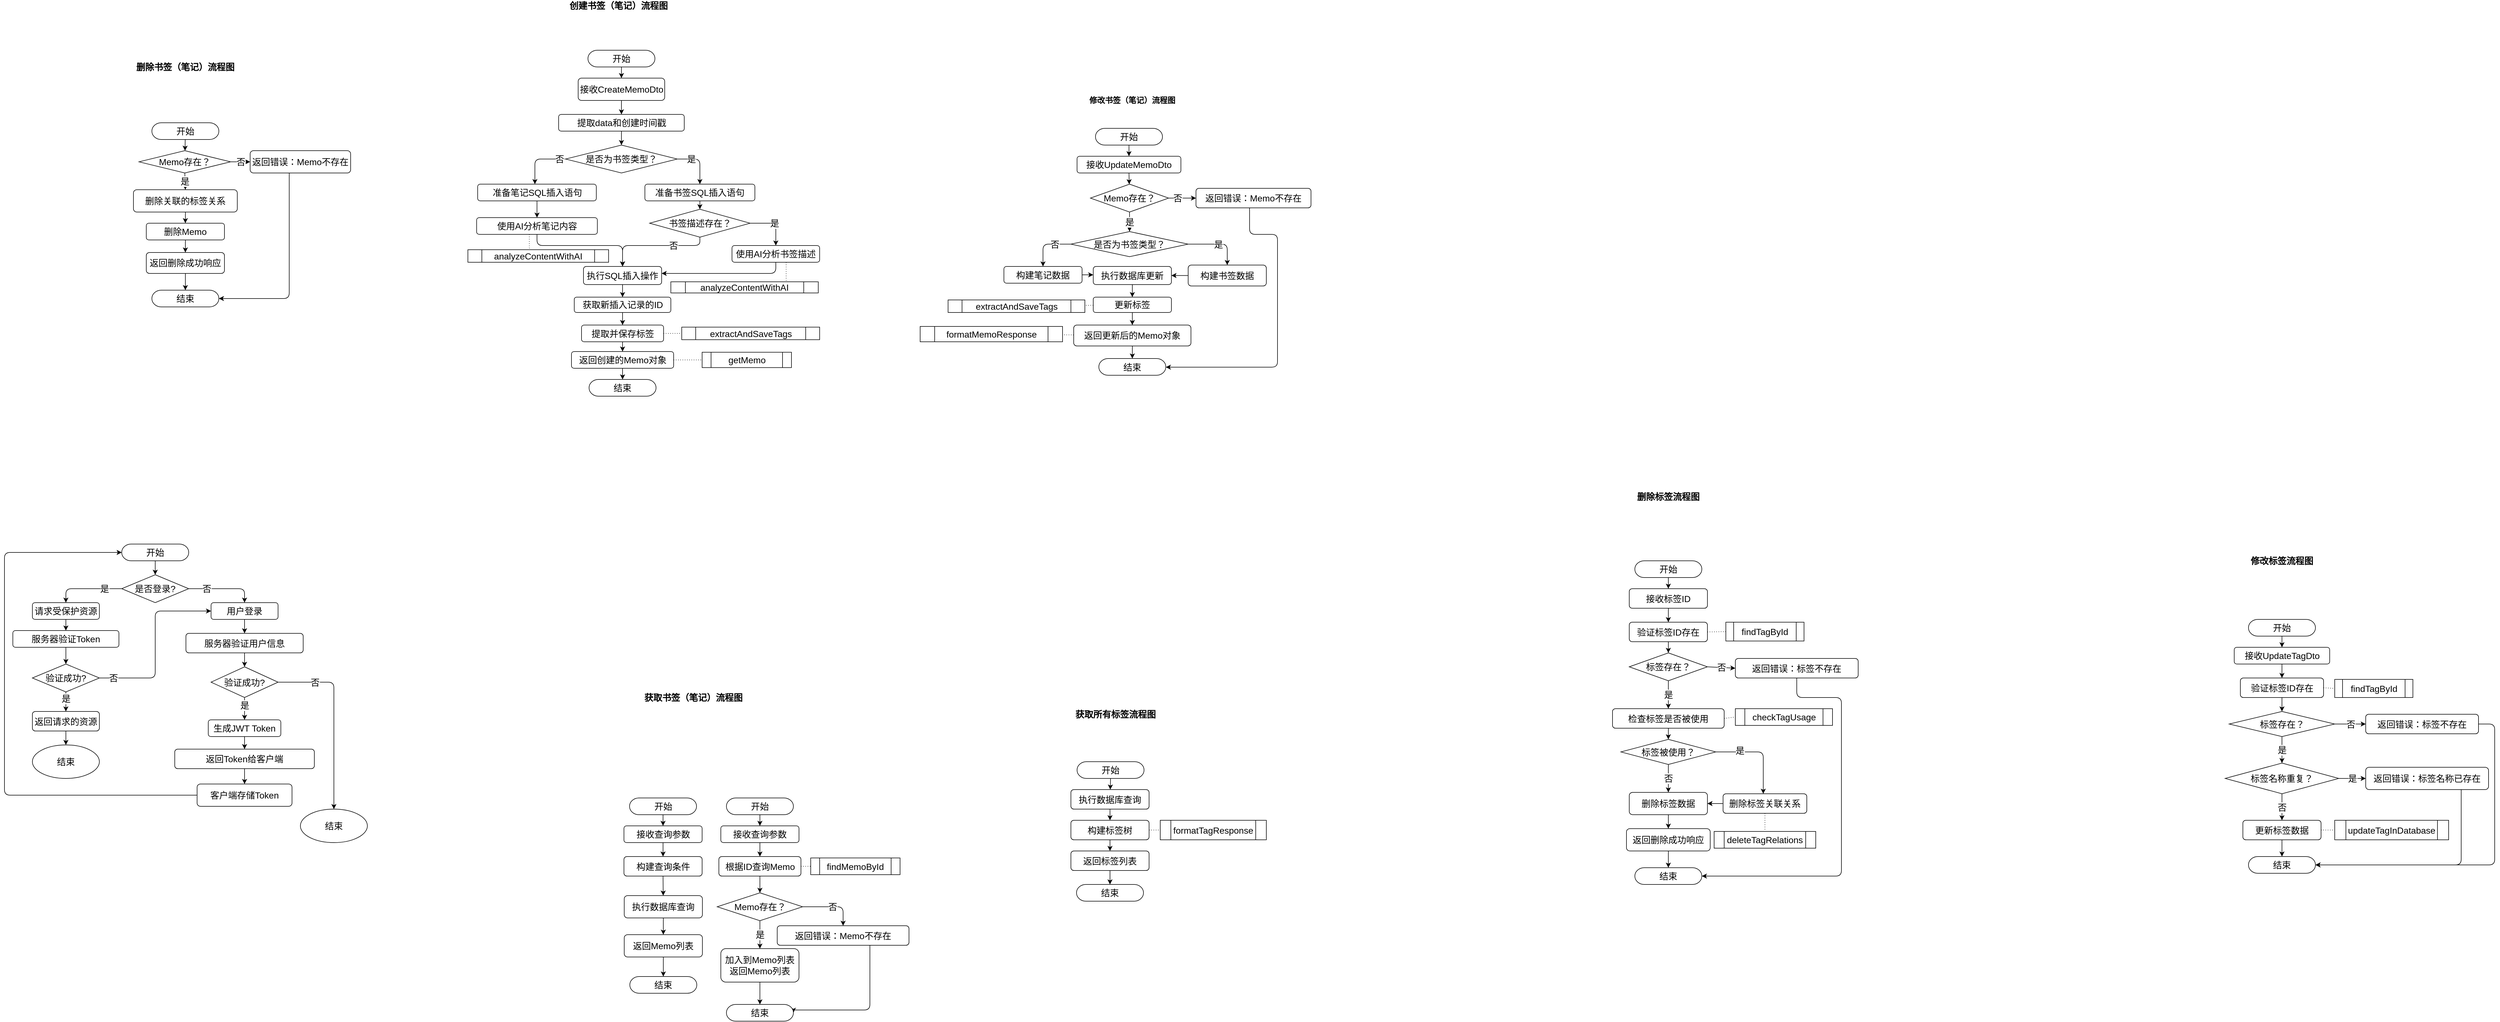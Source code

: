 <mxfile version="24.7.17">
  <diagram name="第 1 页" id="VBb-nwoSo6XK5NR9a8u7">
    <mxGraphModel dx="1219" dy="735" grid="1" gridSize="10" guides="1" tooltips="1" connect="1" arrows="1" fold="1" page="1" pageScale="1" pageWidth="827" pageHeight="1169" math="0" shadow="0">
      <root>
        <mxCell id="0" />
        <mxCell id="1" parent="0" />
        <mxCell id="83xjvWn2zISQiKU0Tc2--2" value="Memo存在？" style="rhombus;whiteSpace=wrap;html=1;fontSize=16;strokeWidth=1;" parent="1" vertex="1">
          <mxGeometry x="331" y="340" width="164" height="40" as="geometry" />
        </mxCell>
        <mxCell id="83xjvWn2zISQiKU0Tc2--3" value="删除关联的标签关系" style="rounded=1;whiteSpace=wrap;html=1;fontSize=16;strokeWidth=1;" parent="1" vertex="1">
          <mxGeometry x="321" y="410" width="186" height="40" as="geometry" />
        </mxCell>
        <mxCell id="83xjvWn2zISQiKU0Tc2--4" value="返回错误：Memo不存在" style="rounded=1;whiteSpace=wrap;html=1;fontSize=16;strokeWidth=1;" parent="1" vertex="1">
          <mxGeometry x="530" y="340" width="180" height="40" as="geometry" />
        </mxCell>
        <mxCell id="83xjvWn2zISQiKU0Tc2--9" value="删除Memo" style="rounded=1;whiteSpace=wrap;html=1;fontSize=16;strokeWidth=1;" parent="1" vertex="1">
          <mxGeometry x="344" y="470" width="140" height="30" as="geometry" />
        </mxCell>
        <mxCell id="83xjvWn2zISQiKU0Tc2--11" value="返回删除成功响应" style="rounded=1;whiteSpace=wrap;html=1;fontSize=16;strokeWidth=1;" parent="1" vertex="1">
          <mxGeometry x="344" y="522.5" width="140" height="37.5" as="geometry" />
        </mxCell>
        <mxCell id="83xjvWn2zISQiKU0Tc2--13" value="" style="endArrow=classic;html=1;fontSize=16;strokeWidth=1;" parent="1" source="R9K_EVYkKsPVKILBiYWM-6" target="83xjvWn2zISQiKU0Tc2--2" edge="1">
          <mxGeometry width="50" height="50" relative="1" as="geometry">
            <mxPoint x="414" y="320" as="sourcePoint" />
            <mxPoint x="414" y="310" as="targetPoint" />
          </mxGeometry>
        </mxCell>
        <mxCell id="83xjvWn2zISQiKU0Tc2--14" value="是" style="endArrow=classic;html=1;exitX=0.5;exitY=1;exitDx=0;exitDy=0;entryX=0.5;entryY=0;entryDx=0;entryDy=0;fontSize=16;strokeWidth=1;" parent="1" source="83xjvWn2zISQiKU0Tc2--2" target="83xjvWn2zISQiKU0Tc2--3" edge="1">
          <mxGeometry width="50" height="50" relative="1" as="geometry">
            <mxPoint x="390" y="410" as="sourcePoint" />
            <mxPoint x="440" y="360" as="targetPoint" />
          </mxGeometry>
        </mxCell>
        <mxCell id="83xjvWn2zISQiKU0Tc2--15" value="否" style="endArrow=classic;html=1;exitX=1;exitY=0.5;exitDx=0;exitDy=0;entryX=0;entryY=0.5;entryDx=0;entryDy=0;fontSize=16;strokeWidth=1;" parent="1" source="83xjvWn2zISQiKU0Tc2--2" target="83xjvWn2zISQiKU0Tc2--4" edge="1">
          <mxGeometry width="50" height="50" relative="1" as="geometry">
            <mxPoint x="390" y="410" as="sourcePoint" />
            <mxPoint x="440" y="360" as="targetPoint" />
          </mxGeometry>
        </mxCell>
        <mxCell id="83xjvWn2zISQiKU0Tc2--16" value="" style="endArrow=classic;html=1;exitX=0.5;exitY=1;exitDx=0;exitDy=0;fontSize=16;strokeWidth=1;" parent="1" source="83xjvWn2zISQiKU0Tc2--3" target="83xjvWn2zISQiKU0Tc2--9" edge="1">
          <mxGeometry width="50" height="50" relative="1" as="geometry">
            <mxPoint x="390" y="610" as="sourcePoint" />
            <mxPoint x="414" y="555" as="targetPoint" />
          </mxGeometry>
        </mxCell>
        <mxCell id="83xjvWn2zISQiKU0Tc2--20" value="" style="endArrow=classic;html=1;fontSize=16;strokeWidth=1;" parent="1" source="83xjvWn2zISQiKU0Tc2--9" target="83xjvWn2zISQiKU0Tc2--11" edge="1">
          <mxGeometry width="50" height="50" relative="1" as="geometry">
            <mxPoint x="390" y="592.5" as="sourcePoint" />
            <mxPoint x="414" y="642.5" as="targetPoint" />
          </mxGeometry>
        </mxCell>
        <mxCell id="83xjvWn2zISQiKU0Tc2--22" value="" style="endArrow=classic;html=1;exitX=0.5;exitY=1;exitDx=0;exitDy=0;fontSize=16;strokeWidth=1;" parent="1" source="83xjvWn2zISQiKU0Tc2--11" target="R9K_EVYkKsPVKILBiYWM-7" edge="1">
          <mxGeometry width="50" height="50" relative="1" as="geometry">
            <mxPoint x="390" y="592.5" as="sourcePoint" />
            <mxPoint x="414" y="710" as="targetPoint" />
          </mxGeometry>
        </mxCell>
        <mxCell id="83xjvWn2zISQiKU0Tc2--23" value="" style="endArrow=classic;html=1;fontSize=16;edgeStyle=orthogonalEdgeStyle;strokeWidth=1;" parent="1" source="83xjvWn2zISQiKU0Tc2--4" target="R9K_EVYkKsPVKILBiYWM-7" edge="1">
          <mxGeometry width="50" height="50" relative="1" as="geometry">
            <mxPoint x="630" y="380" as="sourcePoint" />
            <mxPoint x="464.0" y="740.059" as="targetPoint" />
            <Array as="points">
              <mxPoint x="600" y="605" />
            </Array>
          </mxGeometry>
        </mxCell>
        <mxCell id="83xjvWn2zISQiKU0Tc2--32" value="&lt;font style=&quot;font-size: 16px;&quot;&gt;&lt;b style=&quot;font-size: 16px;&quot;&gt;删除书签（笔记）流程图&lt;/b&gt;&lt;/font&gt;" style="text;html=1;align=center;verticalAlign=middle;whiteSpace=wrap;rounded=0;fontSize=16;strokeWidth=1;" parent="1" vertex="1">
          <mxGeometry x="264" y="180" width="300" height="20" as="geometry" />
        </mxCell>
        <mxCell id="83xjvWn2zISQiKU0Tc2--34" value="接收CreateMemoDto" style="rounded=1;whiteSpace=wrap;html=1;fontSize=16;strokeWidth=1;" parent="1" vertex="1">
          <mxGeometry x="1117.5" y="210" width="155" height="40" as="geometry" />
        </mxCell>
        <mxCell id="83xjvWn2zISQiKU0Tc2--35" value="提取data和创建时间戳" style="rounded=1;whiteSpace=wrap;html=1;fontSize=16;strokeWidth=1;" parent="1" vertex="1">
          <mxGeometry x="1082.5" y="275" width="225" height="30" as="geometry" />
        </mxCell>
        <mxCell id="83xjvWn2zISQiKU0Tc2--36" value="是否为书签类型？" style="rhombus;whiteSpace=wrap;html=1;fontSize=16;strokeWidth=1;" parent="1" vertex="1">
          <mxGeometry x="1095" y="330" width="200" height="50" as="geometry" />
        </mxCell>
        <mxCell id="83xjvWn2zISQiKU0Tc2--37" value="准备书签SQL插入语句" style="rounded=1;whiteSpace=wrap;html=1;fontSize=16;strokeWidth=1;" parent="1" vertex="1">
          <mxGeometry x="1237" y="400" width="197" height="30" as="geometry" />
        </mxCell>
        <mxCell id="83xjvWn2zISQiKU0Tc2--38" value="准备笔记SQL插入语句" style="rounded=1;whiteSpace=wrap;html=1;fontSize=16;strokeWidth=1;" parent="1" vertex="1">
          <mxGeometry x="937.5" y="400" width="212.5" height="30" as="geometry" />
        </mxCell>
        <mxCell id="83xjvWn2zISQiKU0Tc2--39" value="书签描述存在？" style="rhombus;whiteSpace=wrap;html=1;fontSize=16;strokeWidth=1;" parent="1" vertex="1">
          <mxGeometry x="1245.5" y="445" width="180" height="50" as="geometry" />
        </mxCell>
        <mxCell id="83xjvWn2zISQiKU0Tc2--40" value="使用AI分析笔记内容" style="rounded=1;whiteSpace=wrap;html=1;fontSize=16;strokeWidth=1;" parent="1" vertex="1">
          <mxGeometry x="935.63" y="460" width="216.25" height="30" as="geometry" />
        </mxCell>
        <mxCell id="83xjvWn2zISQiKU0Tc2--41" value="执行SQL插入操作" style="rounded=1;whiteSpace=wrap;html=1;fontSize=16;strokeWidth=1;" parent="1" vertex="1">
          <mxGeometry x="1127" y="547.5" width="140" height="32.5" as="geometry" />
        </mxCell>
        <mxCell id="83xjvWn2zISQiKU0Tc2--42" value="获取新插入记录的ID" style="rounded=1;whiteSpace=wrap;html=1;fontSize=16;strokeWidth=1;" parent="1" vertex="1">
          <mxGeometry x="1110.5" y="602.5" width="173" height="27.5" as="geometry" />
        </mxCell>
        <mxCell id="83xjvWn2zISQiKU0Tc2--43" value="提取并保存标签" style="rounded=1;whiteSpace=wrap;html=1;fontSize=16;strokeWidth=1;" parent="1" vertex="1">
          <mxGeometry x="1123.5" y="652.5" width="147" height="30" as="geometry" />
        </mxCell>
        <mxCell id="83xjvWn2zISQiKU0Tc2--44" value="返回创建的Memo对象" style="rounded=1;whiteSpace=wrap;html=1;fontSize=16;strokeWidth=1;" parent="1" vertex="1">
          <mxGeometry x="1105.5" y="700" width="183" height="30" as="geometry" />
        </mxCell>
        <mxCell id="83xjvWn2zISQiKU0Tc2--46" value="" style="endArrow=classic;html=1;entryX=0.5;entryY=0;entryDx=0;entryDy=0;fontSize=16;strokeWidth=1;" parent="1" source="R9K_EVYkKsPVKILBiYWM-8" target="83xjvWn2zISQiKU0Tc2--34" edge="1">
          <mxGeometry width="50" height="50" relative="1" as="geometry">
            <mxPoint x="1195.0" y="160" as="sourcePoint" />
            <mxPoint x="1230" y="360" as="targetPoint" />
          </mxGeometry>
        </mxCell>
        <mxCell id="83xjvWn2zISQiKU0Tc2--47" value="" style="endArrow=classic;html=1;exitX=0.5;exitY=1;exitDx=0;exitDy=0;entryX=0.5;entryY=0;entryDx=0;entryDy=0;fontSize=16;strokeWidth=1;" parent="1" source="83xjvWn2zISQiKU0Tc2--34" target="83xjvWn2zISQiKU0Tc2--35" edge="1">
          <mxGeometry width="50" height="50" relative="1" as="geometry">
            <mxPoint x="1180" y="410" as="sourcePoint" />
            <mxPoint x="1230" y="360" as="targetPoint" />
          </mxGeometry>
        </mxCell>
        <mxCell id="83xjvWn2zISQiKU0Tc2--48" value="" style="endArrow=classic;html=1;exitX=0.5;exitY=1;exitDx=0;exitDy=0;entryX=0.5;entryY=0;entryDx=0;entryDy=0;fontSize=16;strokeWidth=1;" parent="1" source="83xjvWn2zISQiKU0Tc2--35" target="83xjvWn2zISQiKU0Tc2--36" edge="1">
          <mxGeometry width="50" height="50" relative="1" as="geometry">
            <mxPoint x="1180" y="410" as="sourcePoint" />
            <mxPoint x="1230" y="360" as="targetPoint" />
          </mxGeometry>
        </mxCell>
        <mxCell id="83xjvWn2zISQiKU0Tc2--49" value="是" style="endArrow=classic;html=1;exitX=1;exitY=0.5;exitDx=0;exitDy=0;entryX=0.5;entryY=0;entryDx=0;entryDy=0;fontSize=16;strokeWidth=1;edgeStyle=orthogonalEdgeStyle;" parent="1" source="83xjvWn2zISQiKU0Tc2--36" target="83xjvWn2zISQiKU0Tc2--37" edge="1">
          <mxGeometry x="-0.425" width="50" height="50" relative="1" as="geometry">
            <mxPoint x="1180" y="410" as="sourcePoint" />
            <mxPoint x="1230" y="360" as="targetPoint" />
            <mxPoint as="offset" />
          </mxGeometry>
        </mxCell>
        <mxCell id="83xjvWn2zISQiKU0Tc2--50" value="否" style="endArrow=classic;html=1;fontSize=16;edgeStyle=orthogonalEdgeStyle;strokeWidth=1;exitX=0;exitY=0.5;exitDx=0;exitDy=0;" parent="1" source="83xjvWn2zISQiKU0Tc2--36" target="83xjvWn2zISQiKU0Tc2--38" edge="1">
          <mxGeometry x="-0.769" width="50" height="50" relative="1" as="geometry">
            <mxPoint x="1180" y="410" as="sourcePoint" />
            <mxPoint x="1230" y="360" as="targetPoint" />
            <Array as="points">
              <mxPoint x="1040" y="355" />
            </Array>
            <mxPoint as="offset" />
          </mxGeometry>
        </mxCell>
        <mxCell id="83xjvWn2zISQiKU0Tc2--51" value="" style="endArrow=classic;html=1;entryX=0.5;entryY=0;entryDx=0;entryDy=0;fontSize=16;strokeWidth=1;" parent="1" source="83xjvWn2zISQiKU0Tc2--37" target="83xjvWn2zISQiKU0Tc2--39" edge="1">
          <mxGeometry width="50" height="50" relative="1" as="geometry">
            <mxPoint x="1380" y="480" as="sourcePoint" />
            <mxPoint x="1230" y="540" as="targetPoint" />
          </mxGeometry>
        </mxCell>
        <mxCell id="83xjvWn2zISQiKU0Tc2--52" value="" style="endArrow=classic;html=1;entryX=0.5;entryY=0;entryDx=0;entryDy=0;fontSize=16;strokeWidth=1;" parent="1" source="83xjvWn2zISQiKU0Tc2--38" target="83xjvWn2zISQiKU0Tc2--40" edge="1">
          <mxGeometry width="50" height="50" relative="1" as="geometry">
            <mxPoint x="1010.0" y="480" as="sourcePoint" />
            <mxPoint x="1230" y="540" as="targetPoint" />
          </mxGeometry>
        </mxCell>
        <mxCell id="83xjvWn2zISQiKU0Tc2--53" value="是" style="endArrow=classic;html=1;exitX=1;exitY=0.5;exitDx=0;exitDy=0;fontSize=16;edgeStyle=orthogonalEdgeStyle;strokeWidth=1;" parent="1" source="83xjvWn2zISQiKU0Tc2--39" target="83xjvWn2zISQiKU0Tc2--71" edge="1">
          <mxGeometry width="50" height="50" relative="1" as="geometry">
            <mxPoint x="1180" y="590" as="sourcePoint" />
            <mxPoint x="1230" y="540" as="targetPoint" />
          </mxGeometry>
        </mxCell>
        <mxCell id="83xjvWn2zISQiKU0Tc2--54" value="否" style="endArrow=classic;html=1;fontSize=16;edgeStyle=orthogonalEdgeStyle;strokeWidth=1;exitX=0.5;exitY=1;exitDx=0;exitDy=0;" parent="1" source="83xjvWn2zISQiKU0Tc2--39" target="83xjvWn2zISQiKU0Tc2--41" edge="1">
          <mxGeometry x="-0.339" width="50" height="50" relative="1" as="geometry">
            <mxPoint x="1180" y="610" as="sourcePoint" />
            <mxPoint x="1380" y="700" as="targetPoint" />
            <Array as="points">
              <mxPoint x="1336" y="510" />
              <mxPoint x="1197" y="510" />
            </Array>
            <mxPoint as="offset" />
          </mxGeometry>
        </mxCell>
        <mxCell id="83xjvWn2zISQiKU0Tc2--56" value="" style="endArrow=classic;html=1;fontSize=16;edgeStyle=orthogonalEdgeStyle;strokeWidth=1;" parent="1" source="83xjvWn2zISQiKU0Tc2--71" target="83xjvWn2zISQiKU0Tc2--41" edge="1">
          <mxGeometry width="50" height="50" relative="1" as="geometry">
            <mxPoint x="1533" y="670" as="sourcePoint" />
            <mxPoint x="1373" y="670" as="targetPoint" />
            <Array as="points">
              <mxPoint x="1471" y="560" />
            </Array>
          </mxGeometry>
        </mxCell>
        <mxCell id="83xjvWn2zISQiKU0Tc2--57" value="" style="endArrow=classic;html=1;fontSize=16;edgeStyle=orthogonalEdgeStyle;strokeWidth=1;" parent="1" source="83xjvWn2zISQiKU0Tc2--40" target="83xjvWn2zISQiKU0Tc2--41" edge="1">
          <mxGeometry width="50" height="50" relative="1" as="geometry">
            <mxPoint x="1180" y="610" as="sourcePoint" />
            <mxPoint x="1020" y="700" as="targetPoint" />
            <Array as="points">
              <mxPoint x="1044" y="510" />
              <mxPoint x="1197" y="510" />
            </Array>
          </mxGeometry>
        </mxCell>
        <mxCell id="83xjvWn2zISQiKU0Tc2--58" value="" style="endArrow=classic;html=1;exitX=0.5;exitY=1;exitDx=0;exitDy=0;entryX=0.5;entryY=0;entryDx=0;entryDy=0;fontSize=16;strokeWidth=1;" parent="1" source="83xjvWn2zISQiKU0Tc2--41" target="83xjvWn2zISQiKU0Tc2--42" edge="1">
          <mxGeometry width="50" height="50" relative="1" as="geometry">
            <mxPoint x="1173" y="740" as="sourcePoint" />
            <mxPoint x="1223" y="690" as="targetPoint" />
          </mxGeometry>
        </mxCell>
        <mxCell id="83xjvWn2zISQiKU0Tc2--59" value="" style="endArrow=classic;html=1;exitX=0.5;exitY=1;exitDx=0;exitDy=0;entryX=0.5;entryY=0;entryDx=0;entryDy=0;fontSize=16;strokeWidth=1;" parent="1" source="83xjvWn2zISQiKU0Tc2--42" target="83xjvWn2zISQiKU0Tc2--43" edge="1">
          <mxGeometry width="50" height="50" relative="1" as="geometry">
            <mxPoint x="1173" y="572.5" as="sourcePoint" />
            <mxPoint x="1223" y="522.5" as="targetPoint" />
          </mxGeometry>
        </mxCell>
        <mxCell id="83xjvWn2zISQiKU0Tc2--60" value="" style="endArrow=classic;html=1;exitX=0.5;exitY=1;exitDx=0;exitDy=0;entryX=0.5;entryY=0;entryDx=0;entryDy=0;fontSize=16;strokeWidth=1;" parent="1" source="83xjvWn2zISQiKU0Tc2--43" target="83xjvWn2zISQiKU0Tc2--44" edge="1">
          <mxGeometry width="50" height="50" relative="1" as="geometry">
            <mxPoint x="1173" y="652.5" as="sourcePoint" />
            <mxPoint x="1223" y="602.5" as="targetPoint" />
          </mxGeometry>
        </mxCell>
        <mxCell id="83xjvWn2zISQiKU0Tc2--61" value="" style="endArrow=classic;html=1;exitX=0.5;exitY=1;exitDx=0;exitDy=0;fontSize=16;strokeWidth=1;" parent="1" source="83xjvWn2zISQiKU0Tc2--44" edge="1">
          <mxGeometry width="50" height="50" relative="1" as="geometry">
            <mxPoint x="1173" y="632.5" as="sourcePoint" />
            <mxPoint x="1197" y="750" as="targetPoint" />
          </mxGeometry>
        </mxCell>
        <mxCell id="83xjvWn2zISQiKU0Tc2--62" value="analyzeContentWithAI" style="shape=process;whiteSpace=wrap;html=1;backgroundOutline=1;fontSize=16;strokeWidth=1;" parent="1" vertex="1">
          <mxGeometry x="1283.5" y="575" width="264" height="20" as="geometry" />
        </mxCell>
        <mxCell id="83xjvWn2zISQiKU0Tc2--63" value="analyzeContentWithAI" style="shape=process;whiteSpace=wrap;html=1;backgroundOutline=1;fontSize=16;strokeWidth=1;" parent="1" vertex="1">
          <mxGeometry x="920" y="517.5" width="252" height="22.5" as="geometry" />
        </mxCell>
        <mxCell id="83xjvWn2zISQiKU0Tc2--64" value="extractAndSaveTags" style="shape=process;whiteSpace=wrap;html=1;backgroundOutline=1;fontSize=16;strokeWidth=1;" parent="1" vertex="1">
          <mxGeometry x="1303" y="656.25" width="247" height="22.5" as="geometry" />
        </mxCell>
        <mxCell id="83xjvWn2zISQiKU0Tc2--65" value="getMemo" style="shape=process;whiteSpace=wrap;html=1;backgroundOutline=1;fontSize=16;strokeWidth=1;" parent="1" vertex="1">
          <mxGeometry x="1339.5" y="701.25" width="160" height="27.5" as="geometry" />
        </mxCell>
        <mxCell id="83xjvWn2zISQiKU0Tc2--66" value="" style="endArrow=none;dashed=1;html=1;dashPattern=1 3;strokeWidth=1;exitX=1;exitY=0.5;exitDx=0;exitDy=0;entryX=0;entryY=0.5;entryDx=0;entryDy=0;fontSize=16;" parent="1" source="83xjvWn2zISQiKU0Tc2--43" target="83xjvWn2zISQiKU0Tc2--64" edge="1">
          <mxGeometry width="50" height="50" relative="1" as="geometry">
            <mxPoint x="1173" y="552.5" as="sourcePoint" />
            <mxPoint x="1223" y="502.5" as="targetPoint" />
          </mxGeometry>
        </mxCell>
        <mxCell id="83xjvWn2zISQiKU0Tc2--67" value="" style="endArrow=none;dashed=1;html=1;dashPattern=1 3;strokeWidth=1;exitX=1;exitY=0.5;exitDx=0;exitDy=0;entryX=0;entryY=0.5;entryDx=0;entryDy=0;fontSize=16;" parent="1" source="83xjvWn2zISQiKU0Tc2--44" target="83xjvWn2zISQiKU0Tc2--65" edge="1">
          <mxGeometry width="50" height="50" relative="1" as="geometry">
            <mxPoint x="1173" y="532.5" as="sourcePoint" />
            <mxPoint x="1223" y="482.5" as="targetPoint" />
          </mxGeometry>
        </mxCell>
        <mxCell id="83xjvWn2zISQiKU0Tc2--68" value="" style="endArrow=none;dashed=1;html=1;dashPattern=1 3;strokeWidth=1;fontSize=16;edgeStyle=orthogonalEdgeStyle;" parent="1" source="83xjvWn2zISQiKU0Tc2--40" target="83xjvWn2zISQiKU0Tc2--63" edge="1">
          <mxGeometry width="50" height="50" relative="1" as="geometry">
            <mxPoint x="1180" y="590" as="sourcePoint" />
            <mxPoint x="830" y="550" as="targetPoint" />
            <Array as="points">
              <mxPoint x="1030" y="510" />
              <mxPoint x="1030" y="510" />
            </Array>
          </mxGeometry>
        </mxCell>
        <mxCell id="83xjvWn2zISQiKU0Tc2--69" value="" style="endArrow=none;dashed=1;html=1;dashPattern=1 3;strokeWidth=1;fontSize=16;edgeStyle=orthogonalEdgeStyle;" parent="1" source="83xjvWn2zISQiKU0Tc2--71" target="83xjvWn2zISQiKU0Tc2--62" edge="1">
          <mxGeometry width="50" height="50" relative="1" as="geometry">
            <mxPoint x="1173" y="580" as="sourcePoint" />
            <mxPoint x="1480" y="590" as="targetPoint" />
            <Array as="points">
              <mxPoint x="1490" y="550" />
              <mxPoint x="1490" y="550" />
            </Array>
          </mxGeometry>
        </mxCell>
        <mxCell id="83xjvWn2zISQiKU0Tc2--71" value="使用AI分析书签描述" style="rounded=1;whiteSpace=wrap;html=1;fontSize=16;strokeWidth=1;" parent="1" vertex="1">
          <mxGeometry x="1393" y="510" width="157" height="30" as="geometry" />
        </mxCell>
        <mxCell id="83xjvWn2zISQiKU0Tc2--72" value="&lt;font style=&quot;font-size: 16px;&quot;&gt;&lt;b style=&quot;font-size: 16px;&quot;&gt;创建书签（笔记）流程图&lt;/b&gt;&lt;/font&gt;" style="text;html=1;align=center;verticalAlign=middle;whiteSpace=wrap;rounded=0;fontSize=16;strokeWidth=1;" parent="1" vertex="1">
          <mxGeometry x="1040" y="70" width="300" height="20" as="geometry" />
        </mxCell>
        <mxCell id="83xjvWn2zISQiKU0Tc2--143" value="接收UpdateMemoDto" style="rounded=1;whiteSpace=wrap;html=1;fontSize=16;strokeWidth=1;" parent="1" vertex="1">
          <mxGeometry x="2011" y="350" width="186" height="30" as="geometry" />
        </mxCell>
        <mxCell id="83xjvWn2zISQiKU0Tc2--144" value="Memo存在？" style="rhombus;whiteSpace=wrap;html=1;fontSize=16;strokeWidth=1;" parent="1" vertex="1">
          <mxGeometry x="2035" y="400" width="140" height="50" as="geometry" />
        </mxCell>
        <mxCell id="83xjvWn2zISQiKU0Tc2--146" value="返回错误：Memo不存在" style="rounded=1;whiteSpace=wrap;html=1;fontSize=16;strokeWidth=1;" parent="1" vertex="1">
          <mxGeometry x="2224" y="407.5" width="206" height="35" as="geometry" />
        </mxCell>
        <mxCell id="83xjvWn2zISQiKU0Tc2--147" value="是否为书签类型？" style="rhombus;whiteSpace=wrap;html=1;fontSize=16;strokeWidth=1;" parent="1" vertex="1">
          <mxGeometry x="2000" y="485" width="210" height="45" as="geometry" />
        </mxCell>
        <mxCell id="83xjvWn2zISQiKU0Tc2--148" value="构建书签数据" style="rounded=1;whiteSpace=wrap;html=1;fontSize=16;strokeWidth=1;" parent="1" vertex="1">
          <mxGeometry x="2210" y="545" width="140" height="37.5" as="geometry" />
        </mxCell>
        <mxCell id="83xjvWn2zISQiKU0Tc2--149" value="构建笔记数据" style="rounded=1;whiteSpace=wrap;html=1;fontSize=16;strokeWidth=1;" parent="1" vertex="1">
          <mxGeometry x="1880" y="547.5" width="140" height="30" as="geometry" />
        </mxCell>
        <mxCell id="83xjvWn2zISQiKU0Tc2--150" value="执行数据库更新" style="rounded=1;whiteSpace=wrap;html=1;fontSize=16;strokeWidth=1;" parent="1" vertex="1">
          <mxGeometry x="2040" y="547.5" width="140" height="32.5" as="geometry" />
        </mxCell>
        <mxCell id="83xjvWn2zISQiKU0Tc2--151" value="更新标签" style="rounded=1;whiteSpace=wrap;html=1;fontSize=16;strokeWidth=1;" parent="1" vertex="1">
          <mxGeometry x="2040" y="602.5" width="140" height="27.5" as="geometry" />
        </mxCell>
        <mxCell id="83xjvWn2zISQiKU0Tc2--152" value="返回更新后的Memo对象" style="rounded=1;whiteSpace=wrap;html=1;fontSize=16;strokeWidth=1;" parent="1" vertex="1">
          <mxGeometry x="2005" y="652.5" width="210" height="37.5" as="geometry" />
        </mxCell>
        <mxCell id="83xjvWn2zISQiKU0Tc2--154" value="" style="endArrow=classic;html=1;exitX=0.5;exitY=1;exitDx=0;exitDy=0;entryX=0.5;entryY=0;entryDx=0;entryDy=0;fontSize=16;strokeWidth=1;" parent="1" target="83xjvWn2zISQiKU0Tc2--143" edge="1">
          <mxGeometry width="50" height="50" relative="1" as="geometry">
            <mxPoint x="2104" y="330" as="sourcePoint" />
            <mxPoint x="2130" y="410" as="targetPoint" />
          </mxGeometry>
        </mxCell>
        <mxCell id="83xjvWn2zISQiKU0Tc2--155" value="" style="endArrow=classic;html=1;exitX=0.5;exitY=1;exitDx=0;exitDy=0;fontSize=16;strokeWidth=1;" parent="1" source="83xjvWn2zISQiKU0Tc2--143" target="83xjvWn2zISQiKU0Tc2--144" edge="1">
          <mxGeometry width="50" height="50" relative="1" as="geometry">
            <mxPoint x="2080" y="460" as="sourcePoint" />
            <mxPoint x="2104" y="290" as="targetPoint" />
          </mxGeometry>
        </mxCell>
        <mxCell id="83xjvWn2zISQiKU0Tc2--156" value="是" style="endArrow=classic;html=1;exitX=0.5;exitY=1;exitDx=0;exitDy=0;fontSize=16;strokeWidth=1;" parent="1" source="83xjvWn2zISQiKU0Tc2--144" target="83xjvWn2zISQiKU0Tc2--147" edge="1">
          <mxGeometry width="50" height="50" relative="1" as="geometry">
            <mxPoint x="2080" y="400" as="sourcePoint" />
            <mxPoint x="2103" y="470.0" as="targetPoint" />
          </mxGeometry>
        </mxCell>
        <mxCell id="83xjvWn2zISQiKU0Tc2--157" value="否" style="endArrow=classic;html=1;exitX=1;exitY=0.5;exitDx=0;exitDy=0;entryX=0;entryY=0.5;entryDx=0;entryDy=0;fontSize=16;strokeWidth=1;edgeStyle=orthogonalEdgeStyle;" parent="1" source="83xjvWn2zISQiKU0Tc2--144" target="83xjvWn2zISQiKU0Tc2--146" edge="1">
          <mxGeometry x="-0.34" width="50" height="50" relative="1" as="geometry">
            <mxPoint x="2080" y="460" as="sourcePoint" />
            <mxPoint x="2130" y="410" as="targetPoint" />
            <mxPoint as="offset" />
          </mxGeometry>
        </mxCell>
        <mxCell id="83xjvWn2zISQiKU0Tc2--159" value="是" style="endArrow=classic;html=1;exitX=1;exitY=0.5;exitDx=0;exitDy=0;entryX=0.5;entryY=0;entryDx=0;entryDy=0;fontSize=16;strokeWidth=1;edgeStyle=orthogonalEdgeStyle;" parent="1" source="83xjvWn2zISQiKU0Tc2--147" target="83xjvWn2zISQiKU0Tc2--148" edge="1">
          <mxGeometry width="50" height="50" relative="1" as="geometry">
            <mxPoint x="2080" y="600" as="sourcePoint" />
            <mxPoint x="2130" y="550" as="targetPoint" />
          </mxGeometry>
        </mxCell>
        <mxCell id="83xjvWn2zISQiKU0Tc2--160" value="否" style="endArrow=classic;html=1;exitX=0;exitY=0.5;exitDx=0;exitDy=0;edgeStyle=orthogonalEdgeStyle;fontSize=16;strokeWidth=1;" parent="1" source="83xjvWn2zISQiKU0Tc2--147" target="83xjvWn2zISQiKU0Tc2--149" edge="1">
          <mxGeometry x="-0.343" width="50" height="50" relative="1" as="geometry">
            <mxPoint x="2080" y="600" as="sourcePoint" />
            <mxPoint x="2130" y="550" as="targetPoint" />
            <mxPoint as="offset" />
          </mxGeometry>
        </mxCell>
        <mxCell id="83xjvWn2zISQiKU0Tc2--161" value="" style="endArrow=classic;html=1;edgeStyle=orthogonalEdgeStyle;fontSize=16;strokeWidth=1;" parent="1" source="83xjvWn2zISQiKU0Tc2--148" target="83xjvWn2zISQiKU0Tc2--150" edge="1">
          <mxGeometry width="50" height="50" relative="1" as="geometry">
            <mxPoint x="2080" y="590" as="sourcePoint" />
            <mxPoint x="2280" y="720" as="targetPoint" />
          </mxGeometry>
        </mxCell>
        <mxCell id="83xjvWn2zISQiKU0Tc2--162" value="" style="endArrow=classic;html=1;edgeStyle=orthogonalEdgeStyle;fontSize=16;strokeWidth=1;" parent="1" source="83xjvWn2zISQiKU0Tc2--149" target="83xjvWn2zISQiKU0Tc2--150" edge="1">
          <mxGeometry width="50" height="50" relative="1" as="geometry">
            <mxPoint x="2080" y="590" as="sourcePoint" />
            <mxPoint x="1920" y="720" as="targetPoint" />
            <Array as="points">
              <mxPoint x="2030" y="563" />
              <mxPoint x="2030" y="563" />
            </Array>
          </mxGeometry>
        </mxCell>
        <mxCell id="83xjvWn2zISQiKU0Tc2--163" value="" style="endArrow=classic;html=1;exitX=0.5;exitY=1;exitDx=0;exitDy=0;entryX=0.5;entryY=0;entryDx=0;entryDy=0;fontSize=16;strokeWidth=1;" parent="1" source="83xjvWn2zISQiKU0Tc2--150" target="83xjvWn2zISQiKU0Tc2--151" edge="1">
          <mxGeometry width="50" height="50" relative="1" as="geometry">
            <mxPoint x="2080" y="770" as="sourcePoint" />
            <mxPoint x="2130" y="720" as="targetPoint" />
          </mxGeometry>
        </mxCell>
        <mxCell id="83xjvWn2zISQiKU0Tc2--164" value="" style="endArrow=classic;html=1;exitX=0.5;exitY=1;exitDx=0;exitDy=0;entryX=0.5;entryY=0;entryDx=0;entryDy=0;fontSize=16;strokeWidth=1;" parent="1" source="83xjvWn2zISQiKU0Tc2--151" target="83xjvWn2zISQiKU0Tc2--152" edge="1">
          <mxGeometry width="50" height="50" relative="1" as="geometry">
            <mxPoint x="2080" y="670" as="sourcePoint" />
            <mxPoint x="2130" y="620" as="targetPoint" />
          </mxGeometry>
        </mxCell>
        <mxCell id="83xjvWn2zISQiKU0Tc2--165" value="" style="endArrow=classic;html=1;exitX=0.5;exitY=1;exitDx=0;exitDy=0;fontSize=16;strokeWidth=1;" parent="1" source="83xjvWn2zISQiKU0Tc2--152" target="R9K_EVYkKsPVKILBiYWM-69" edge="1">
          <mxGeometry width="50" height="50" relative="1" as="geometry">
            <mxPoint x="2080" y="655" as="sourcePoint" />
            <mxPoint x="2110" y="895" as="targetPoint" />
          </mxGeometry>
        </mxCell>
        <mxCell id="83xjvWn2zISQiKU0Tc2--166" value="" style="endArrow=classic;html=1;edgeStyle=orthogonalEdgeStyle;fontSize=16;strokeWidth=1;" parent="1" source="83xjvWn2zISQiKU0Tc2--146" target="R9K_EVYkKsPVKILBiYWM-69" edge="1">
          <mxGeometry width="50" height="50" relative="1" as="geometry">
            <mxPoint x="2080" y="800" as="sourcePoint" />
            <mxPoint x="2110" y="772.5" as="targetPoint" />
            <Array as="points">
              <mxPoint x="2320" y="490" />
              <mxPoint x="2370" y="490" />
              <mxPoint x="2370" y="728" />
            </Array>
          </mxGeometry>
        </mxCell>
        <mxCell id="83xjvWn2zISQiKU0Tc2--169" value="&lt;div style=&quot;line-height: 24px; font-size: 16px;&quot;&gt;&lt;span style=&quot;white-space: pre; font-size: 16px;&quot;&gt;&lt;font style=&quot;font-size: 16px;&quot; face=&quot;Helvetica&quot;&gt;extractAndSaveTags&lt;/font&gt;&lt;/span&gt;&lt;br style=&quot;font-size: 16px;&quot;&gt;&lt;/div&gt;" style="shape=process;whiteSpace=wrap;html=1;backgroundOutline=1;fontSize=16;strokeWidth=1;" parent="1" vertex="1">
          <mxGeometry x="1780" y="607.5" width="245" height="22.5" as="geometry" />
        </mxCell>
        <mxCell id="83xjvWn2zISQiKU0Tc2--170" value="formatMemoResponse" style="shape=process;whiteSpace=wrap;html=1;backgroundOutline=1;fontSize=16;strokeWidth=1;" parent="1" vertex="1">
          <mxGeometry x="1730" y="655" width="255" height="27.5" as="geometry" />
        </mxCell>
        <mxCell id="83xjvWn2zISQiKU0Tc2--173" value="" style="endArrow=none;dashed=1;html=1;dashPattern=1 3;strokeWidth=1;fontSize=16;" parent="1" source="83xjvWn2zISQiKU0Tc2--151" target="83xjvWn2zISQiKU0Tc2--169" edge="1">
          <mxGeometry width="50" height="50" relative="1" as="geometry">
            <mxPoint x="2080" y="670" as="sourcePoint" />
            <mxPoint x="2130" y="620" as="targetPoint" />
          </mxGeometry>
        </mxCell>
        <mxCell id="83xjvWn2zISQiKU0Tc2--174" value="" style="endArrow=none;dashed=1;html=1;dashPattern=1 3;strokeWidth=1;fontSize=16;" parent="1" source="83xjvWn2zISQiKU0Tc2--152" target="83xjvWn2zISQiKU0Tc2--170" edge="1">
          <mxGeometry width="50" height="50" relative="1" as="geometry">
            <mxPoint x="2080" y="655" as="sourcePoint" />
            <mxPoint x="2020" y="835" as="targetPoint" />
          </mxGeometry>
        </mxCell>
        <mxCell id="83xjvWn2zISQiKU0Tc2--175" value="&lt;font style=&quot;font-size: 14px&quot;&gt;&lt;b&gt;修改书签（笔记）流程图&lt;/b&gt;&lt;/font&gt;" style="text;html=1;align=center;verticalAlign=middle;whiteSpace=wrap;rounded=0;strokeWidth=1;" parent="1" vertex="1">
          <mxGeometry x="1960" y="240" width="300" height="20" as="geometry" />
        </mxCell>
        <mxCell id="83xjvWn2zISQiKU0Tc2--179" value="根据ID查询Memo" style="rounded=1;whiteSpace=wrap;html=1;fontSize=16;strokeWidth=1;" parent="1" vertex="1">
          <mxGeometry x="1369.5" y="1605" width="147" height="35" as="geometry" />
        </mxCell>
        <mxCell id="83xjvWn2zISQiKU0Tc2--180" value="构建查询条件" style="rounded=1;whiteSpace=wrap;html=1;fontSize=16;strokeWidth=1;" parent="1" vertex="1">
          <mxGeometry x="1199.5" y="1605" width="140" height="35" as="geometry" />
        </mxCell>
        <mxCell id="83xjvWn2zISQiKU0Tc2--181" value="Memo存在？" style="rhombus;whiteSpace=wrap;html=1;fontSize=16;strokeWidth=1;" parent="1" vertex="1">
          <mxGeometry x="1366.5" y="1670" width="153" height="50" as="geometry" />
        </mxCell>
        <mxCell id="R9K_EVYkKsPVKILBiYWM-80" style="edgeStyle=orthogonalEdgeStyle;rounded=1;orthogonalLoop=1;jettySize=auto;html=1;entryX=1;entryY=0.5;entryDx=0;entryDy=0;fontFamily=Helvetica;fontSize=16;fontColor=default;curved=0;" parent="1" source="83xjvWn2zISQiKU0Tc2--183" target="R9K_EVYkKsPVKILBiYWM-77" edge="1">
          <mxGeometry relative="1" as="geometry">
            <Array as="points">
              <mxPoint x="1640" y="1880" />
              <mxPoint x="1503" y="1880" />
            </Array>
          </mxGeometry>
        </mxCell>
        <mxCell id="83xjvWn2zISQiKU0Tc2--183" value="返回错误：Memo不存在" style="rounded=1;whiteSpace=wrap;html=1;fontSize=16;strokeWidth=1;" parent="1" vertex="1">
          <mxGeometry x="1474" y="1729" width="236" height="35" as="geometry" />
        </mxCell>
        <mxCell id="83xjvWn2zISQiKU0Tc2--184" value="执行数据库查询" style="rounded=1;whiteSpace=wrap;html=1;fontSize=16;strokeWidth=1;" parent="1" vertex="1">
          <mxGeometry x="1200" y="1675" width="140" height="40" as="geometry" />
        </mxCell>
        <mxCell id="bnPqNEPNedbWNfB2_dR3-2" style="edgeStyle=orthogonalEdgeStyle;rounded=0;orthogonalLoop=1;jettySize=auto;html=1;strokeWidth=1;" parent="1" source="83xjvWn2zISQiKU0Tc2--188" target="R9K_EVYkKsPVKILBiYWM-76" edge="1">
          <mxGeometry relative="1" as="geometry">
            <mxPoint x="1266.059" y="1930" as="targetPoint" />
          </mxGeometry>
        </mxCell>
        <mxCell id="83xjvWn2zISQiKU0Tc2--188" value="返回Memo列表" style="rounded=1;whiteSpace=wrap;html=1;fontSize=16;strokeWidth=1;" parent="1" vertex="1">
          <mxGeometry x="1200" y="1745" width="140" height="40" as="geometry" />
        </mxCell>
        <mxCell id="bnPqNEPNedbWNfB2_dR3-3" style="edgeStyle=orthogonalEdgeStyle;rounded=0;orthogonalLoop=1;jettySize=auto;html=1;strokeWidth=1;" parent="1" source="83xjvWn2zISQiKU0Tc2--189" target="R9K_EVYkKsPVKILBiYWM-77" edge="1">
          <mxGeometry relative="1" as="geometry">
            <mxPoint x="1443" y="1950" as="targetPoint" />
          </mxGeometry>
        </mxCell>
        <mxCell id="83xjvWn2zISQiKU0Tc2--189" value="&lt;div&gt;加入到Memo列表&lt;/div&gt;返回Memo列表" style="rounded=1;whiteSpace=wrap;html=1;fontSize=16;strokeWidth=1;" parent="1" vertex="1">
          <mxGeometry x="1373" y="1770" width="140" height="60" as="geometry" />
        </mxCell>
        <mxCell id="83xjvWn2zISQiKU0Tc2--195" value="" style="endArrow=classic;html=1;exitX=0.5;exitY=1;exitDx=0;exitDy=0;entryX=0.5;entryY=0;entryDx=0;entryDy=0;fontSize=16;strokeWidth=1;" parent="1" source="83xjvWn2zISQiKU0Tc2--179" target="83xjvWn2zISQiKU0Tc2--181" edge="1">
          <mxGeometry width="50" height="50" relative="1" as="geometry">
            <mxPoint x="1244" y="1710" as="sourcePoint" />
            <mxPoint x="1294" y="1660" as="targetPoint" />
          </mxGeometry>
        </mxCell>
        <mxCell id="83xjvWn2zISQiKU0Tc2--196" value="" style="endArrow=classic;html=1;exitX=0.5;exitY=1;exitDx=0;exitDy=0;fontSize=16;strokeWidth=1;" parent="1" source="83xjvWn2zISQiKU0Tc2--180" target="83xjvWn2zISQiKU0Tc2--184" edge="1">
          <mxGeometry width="50" height="50" relative="1" as="geometry">
            <mxPoint x="1426" y="1710" as="sourcePoint" />
            <mxPoint x="1266" y="1740" as="targetPoint" />
          </mxGeometry>
        </mxCell>
        <mxCell id="83xjvWn2zISQiKU0Tc2--197" value="是" style="endArrow=classic;html=1;exitX=0.5;exitY=1;exitDx=0;exitDy=0;fontSize=16;strokeWidth=1;" parent="1" source="83xjvWn2zISQiKU0Tc2--181" target="83xjvWn2zISQiKU0Tc2--189" edge="1">
          <mxGeometry width="50" height="50" relative="1" as="geometry">
            <mxPoint x="1244" y="1810" as="sourcePoint" />
            <mxPoint x="1444.0" y="1850" as="targetPoint" />
          </mxGeometry>
        </mxCell>
        <mxCell id="83xjvWn2zISQiKU0Tc2--198" value="否" style="endArrow=classic;html=1;exitX=1;exitY=0.5;exitDx=0;exitDy=0;fontSize=16;strokeWidth=1;edgeStyle=orthogonalEdgeStyle;" parent="1" source="83xjvWn2zISQiKU0Tc2--181" target="83xjvWn2zISQiKU0Tc2--183" edge="1">
          <mxGeometry width="50" height="50" relative="1" as="geometry">
            <mxPoint x="1244" y="1810" as="sourcePoint" />
            <mxPoint x="1294" y="1760" as="targetPoint" />
          </mxGeometry>
        </mxCell>
        <mxCell id="83xjvWn2zISQiKU0Tc2--200" value="" style="endArrow=classic;html=1;exitX=0.5;exitY=1;exitDx=0;exitDy=0;fontSize=16;strokeWidth=1;" parent="1" source="83xjvWn2zISQiKU0Tc2--184" target="83xjvWn2zISQiKU0Tc2--188" edge="1">
          <mxGeometry width="50" height="50" relative="1" as="geometry">
            <mxPoint x="1426" y="1780" as="sourcePoint" />
            <mxPoint x="1266.0" y="1800" as="targetPoint" />
          </mxGeometry>
        </mxCell>
        <mxCell id="83xjvWn2zISQiKU0Tc2--207" value="findMemoById" style="shape=process;whiteSpace=wrap;html=1;backgroundOutline=1;fontSize=16;strokeWidth=1;" parent="1" vertex="1">
          <mxGeometry x="1534" y="1607.5" width="160" height="30" as="geometry" />
        </mxCell>
        <mxCell id="83xjvWn2zISQiKU0Tc2--212" value="" style="endArrow=none;dashed=1;html=1;dashPattern=1 3;strokeWidth=1;exitX=1;exitY=0.5;exitDx=0;exitDy=0;entryX=0;entryY=0.5;entryDx=0;entryDy=0;fontSize=16;" parent="1" source="83xjvWn2zISQiKU0Tc2--179" target="83xjvWn2zISQiKU0Tc2--207" edge="1">
          <mxGeometry width="50" height="50" relative="1" as="geometry">
            <mxPoint x="1244" y="1810" as="sourcePoint" />
            <mxPoint x="1294" y="1760" as="targetPoint" />
          </mxGeometry>
        </mxCell>
        <mxCell id="83xjvWn2zISQiKU0Tc2--217" value="&lt;font style=&quot;font-size: 16px;&quot;&gt;&lt;b style=&quot;font-size: 16px;&quot;&gt;获取书签（笔记）流程图&lt;/b&gt;&lt;/font&gt;" style="text;html=1;align=center;verticalAlign=middle;whiteSpace=wrap;rounded=0;fontSize=16;strokeWidth=1;" parent="1" vertex="1">
          <mxGeometry x="1174" y="1310" width="300" height="20" as="geometry" />
        </mxCell>
        <mxCell id="83xjvWn2zISQiKU0Tc2--226" value="执行数据库查询" style="rounded=1;whiteSpace=wrap;html=1;fontSize=16;strokeWidth=1;" parent="1" vertex="1">
          <mxGeometry x="2000" y="1485" width="140" height="35" as="geometry" />
        </mxCell>
        <mxCell id="83xjvWn2zISQiKU0Tc2--227" value="构建标签树" style="rounded=1;whiteSpace=wrap;html=1;fontSize=16;strokeWidth=1;" parent="1" vertex="1">
          <mxGeometry x="2000" y="1540" width="140" height="35" as="geometry" />
        </mxCell>
        <mxCell id="83xjvWn2zISQiKU0Tc2--228" value="返回标签列表" style="rounded=1;whiteSpace=wrap;html=1;fontSize=16;strokeWidth=1;" parent="1" vertex="1">
          <mxGeometry x="2000" y="1595" width="140" height="35" as="geometry" />
        </mxCell>
        <mxCell id="83xjvWn2zISQiKU0Tc2--230" value="" style="endArrow=classic;html=1;exitX=0.5;exitY=1;exitDx=0;exitDy=0;fontSize=16;strokeWidth=1;" parent="1" source="R9K_EVYkKsPVKILBiYWM-82" target="83xjvWn2zISQiKU0Tc2--226" edge="1">
          <mxGeometry width="50" height="50" relative="1" as="geometry">
            <mxPoint x="2070" y="1450" as="sourcePoint" />
            <mxPoint x="2070" y="1315" as="targetPoint" />
          </mxGeometry>
        </mxCell>
        <mxCell id="83xjvWn2zISQiKU0Tc2--233" value="" style="endArrow=classic;html=1;exitX=0.5;exitY=1;exitDx=0;exitDy=0;fontSize=16;strokeWidth=1;" parent="1" source="83xjvWn2zISQiKU0Tc2--226" target="83xjvWn2zISQiKU0Tc2--227" edge="1">
          <mxGeometry width="50" height="50" relative="1" as="geometry">
            <mxPoint x="2046" y="1555" as="sourcePoint" />
            <mxPoint x="2070" y="1585" as="targetPoint" />
          </mxGeometry>
        </mxCell>
        <mxCell id="83xjvWn2zISQiKU0Tc2--234" value="" style="endArrow=classic;html=1;exitX=0.5;exitY=1;exitDx=0;exitDy=0;entryX=0.5;entryY=0;entryDx=0;entryDy=0;fontSize=16;strokeWidth=1;" parent="1" source="83xjvWn2zISQiKU0Tc2--227" target="83xjvWn2zISQiKU0Tc2--228" edge="1">
          <mxGeometry width="50" height="50" relative="1" as="geometry">
            <mxPoint x="2046" y="1545" as="sourcePoint" />
            <mxPoint x="2096" y="1495" as="targetPoint" />
          </mxGeometry>
        </mxCell>
        <mxCell id="83xjvWn2zISQiKU0Tc2--237" value="formatTagResponse" style="shape=process;whiteSpace=wrap;html=1;backgroundOutline=1;fontSize=16;strokeWidth=1;" parent="1" vertex="1">
          <mxGeometry x="2160" y="1540" width="190" height="35" as="geometry" />
        </mxCell>
        <mxCell id="83xjvWn2zISQiKU0Tc2--239" value="" style="endArrow=none;dashed=1;html=1;dashPattern=1 3;strokeWidth=1;exitX=1;exitY=0.5;exitDx=0;exitDy=0;entryX=0;entryY=0.5;entryDx=0;entryDy=0;fontSize=16;" parent="1" source="83xjvWn2zISQiKU0Tc2--227" target="83xjvWn2zISQiKU0Tc2--237" edge="1">
          <mxGeometry width="50" height="50" relative="1" as="geometry">
            <mxPoint x="2046" y="1545" as="sourcePoint" />
            <mxPoint x="2096" y="1495" as="targetPoint" />
          </mxGeometry>
        </mxCell>
        <mxCell id="83xjvWn2zISQiKU0Tc2--240" value="&lt;font style=&quot;font-size: 16px;&quot;&gt;&lt;b style=&quot;font-size: 16px;&quot;&gt;获取所有标签流程图&lt;/b&gt;&lt;/font&gt;" style="text;html=1;align=center;verticalAlign=middle;whiteSpace=wrap;rounded=0;fontSize=16;strokeWidth=1;" parent="1" vertex="1">
          <mxGeometry x="1930" y="1340" width="300" height="20" as="geometry" />
        </mxCell>
        <mxCell id="83xjvWn2zISQiKU0Tc2--242" value="接收标签ID" style="rounded=1;whiteSpace=wrap;html=1;fontSize=16;strokeWidth=1;" parent="1" vertex="1">
          <mxGeometry x="3000" y="1125" width="140" height="35" as="geometry" />
        </mxCell>
        <mxCell id="83xjvWn2zISQiKU0Tc2--243" value="验证标签ID存在" style="rounded=1;whiteSpace=wrap;html=1;fontSize=16;strokeWidth=1;" parent="1" vertex="1">
          <mxGeometry x="3000" y="1185" width="140" height="35" as="geometry" />
        </mxCell>
        <mxCell id="83xjvWn2zISQiKU0Tc2--244" value="标签存在？" style="rhombus;whiteSpace=wrap;html=1;fontSize=16;strokeWidth=1;" parent="1" vertex="1">
          <mxGeometry x="3000" y="1240" width="140" height="50" as="geometry" />
        </mxCell>
        <mxCell id="83xjvWn2zISQiKU0Tc2--245" value="检查标签是否被使用" style="rounded=1;whiteSpace=wrap;html=1;fontSize=16;strokeWidth=1;" parent="1" vertex="1">
          <mxGeometry x="2970" y="1340" width="200" height="35" as="geometry" />
        </mxCell>
        <mxCell id="83xjvWn2zISQiKU0Tc2--246" value="返回错误：标签不存在" style="rounded=1;whiteSpace=wrap;html=1;fontSize=16;strokeWidth=1;" parent="1" vertex="1">
          <mxGeometry x="3190" y="1250" width="220" height="35" as="geometry" />
        </mxCell>
        <mxCell id="83xjvWn2zISQiKU0Tc2--247" value="标签被使用？" style="rhombus;whiteSpace=wrap;html=1;fontSize=16;strokeWidth=1;" parent="1" vertex="1">
          <mxGeometry x="2985" y="1395" width="170" height="45" as="geometry" />
        </mxCell>
        <mxCell id="83xjvWn2zISQiKU0Tc2--248" value="删除标签关联关系" style="rounded=1;whiteSpace=wrap;html=1;fontSize=16;strokeWidth=1;" parent="1" vertex="1">
          <mxGeometry x="3168" y="1492.5" width="150" height="35" as="geometry" />
        </mxCell>
        <mxCell id="83xjvWn2zISQiKU0Tc2--249" value="删除标签数据" style="rounded=1;whiteSpace=wrap;html=1;fontSize=16;strokeWidth=1;" parent="1" vertex="1">
          <mxGeometry x="3000" y="1490" width="140" height="40" as="geometry" />
        </mxCell>
        <mxCell id="83xjvWn2zISQiKU0Tc2--250" value="返回删除成功响应" style="rounded=1;whiteSpace=wrap;html=1;fontSize=16;strokeWidth=1;" parent="1" vertex="1">
          <mxGeometry x="2995" y="1555" width="150" height="40" as="geometry" />
        </mxCell>
        <mxCell id="83xjvWn2zISQiKU0Tc2--252" value="" style="endArrow=classic;html=1;exitX=0.5;exitY=1;exitDx=0;exitDy=0;entryX=0.5;entryY=0;entryDx=0;entryDy=0;fontSize=16;strokeWidth=1;" parent="1" source="R9K_EVYkKsPVKILBiYWM-84" target="83xjvWn2zISQiKU0Tc2--242" edge="1">
          <mxGeometry width="50" height="50" relative="1" as="geometry">
            <mxPoint x="3070" y="1100" as="sourcePoint" />
            <mxPoint x="3096" y="1300" as="targetPoint" />
          </mxGeometry>
        </mxCell>
        <mxCell id="83xjvWn2zISQiKU0Tc2--253" value="" style="endArrow=classic;html=1;exitX=0.5;exitY=1;exitDx=0;exitDy=0;entryX=0.5;entryY=0;entryDx=0;entryDy=0;fontSize=16;strokeWidth=1;" parent="1" source="83xjvWn2zISQiKU0Tc2--242" target="83xjvWn2zISQiKU0Tc2--243" edge="1">
          <mxGeometry width="50" height="50" relative="1" as="geometry">
            <mxPoint x="3046" y="1350" as="sourcePoint" />
            <mxPoint x="3096" y="1300" as="targetPoint" />
          </mxGeometry>
        </mxCell>
        <mxCell id="83xjvWn2zISQiKU0Tc2--254" value="" style="endArrow=classic;html=1;exitX=0.5;exitY=1;exitDx=0;exitDy=0;entryX=0.5;entryY=0;entryDx=0;entryDy=0;fontSize=16;strokeWidth=1;" parent="1" source="83xjvWn2zISQiKU0Tc2--243" target="83xjvWn2zISQiKU0Tc2--244" edge="1">
          <mxGeometry width="50" height="50" relative="1" as="geometry">
            <mxPoint x="3046" y="1350" as="sourcePoint" />
            <mxPoint x="3096" y="1300" as="targetPoint" />
          </mxGeometry>
        </mxCell>
        <mxCell id="83xjvWn2zISQiKU0Tc2--255" value="是" style="endArrow=classic;html=1;exitX=0.5;exitY=1;exitDx=0;exitDy=0;entryX=0.5;entryY=0;entryDx=0;entryDy=0;fontSize=16;strokeWidth=1;" parent="1" source="83xjvWn2zISQiKU0Tc2--244" target="83xjvWn2zISQiKU0Tc2--245" edge="1">
          <mxGeometry width="50" height="50" relative="1" as="geometry">
            <mxPoint x="3046" y="1350" as="sourcePoint" />
            <mxPoint x="3096" y="1300" as="targetPoint" />
          </mxGeometry>
        </mxCell>
        <mxCell id="83xjvWn2zISQiKU0Tc2--256" value="否" style="endArrow=classic;html=1;exitX=1;exitY=0.5;exitDx=0;exitDy=0;entryX=0;entryY=0.5;entryDx=0;entryDy=0;fontSize=16;strokeWidth=1;" parent="1" source="83xjvWn2zISQiKU0Tc2--244" target="83xjvWn2zISQiKU0Tc2--246" edge="1">
          <mxGeometry width="50" height="50" relative="1" as="geometry">
            <mxPoint x="3046" y="1350" as="sourcePoint" />
            <mxPoint x="3096" y="1300" as="targetPoint" />
          </mxGeometry>
        </mxCell>
        <mxCell id="83xjvWn2zISQiKU0Tc2--257" value="" style="endArrow=classic;html=1;exitX=0.5;exitY=1;exitDx=0;exitDy=0;entryX=0.5;entryY=0;entryDx=0;entryDy=0;fontSize=16;strokeWidth=1;" parent="1" source="83xjvWn2zISQiKU0Tc2--245" target="83xjvWn2zISQiKU0Tc2--247" edge="1">
          <mxGeometry width="50" height="50" relative="1" as="geometry">
            <mxPoint x="3046" y="1550" as="sourcePoint" />
            <mxPoint x="3096" y="1500" as="targetPoint" />
          </mxGeometry>
        </mxCell>
        <mxCell id="83xjvWn2zISQiKU0Tc2--258" value="是" style="endArrow=classic;html=1;exitX=1;exitY=0.5;exitDx=0;exitDy=0;fontSize=16;edgeStyle=elbowEdgeStyle;strokeWidth=1;" parent="1" source="83xjvWn2zISQiKU0Tc2--247" target="83xjvWn2zISQiKU0Tc2--248" edge="1">
          <mxGeometry x="-0.467" y="3" width="50" height="50" relative="1" as="geometry">
            <mxPoint x="3046" y="1550" as="sourcePoint" />
            <mxPoint x="3096" y="1500" as="targetPoint" />
            <Array as="points">
              <mxPoint x="3240" y="1430" />
            </Array>
            <mxPoint as="offset" />
          </mxGeometry>
        </mxCell>
        <mxCell id="83xjvWn2zISQiKU0Tc2--259" value="否" style="endArrow=classic;html=1;exitX=0.5;exitY=1;exitDx=0;exitDy=0;entryX=0.5;entryY=0;entryDx=0;entryDy=0;fontSize=16;strokeWidth=1;" parent="1" source="83xjvWn2zISQiKU0Tc2--247" target="83xjvWn2zISQiKU0Tc2--249" edge="1">
          <mxGeometry width="50" height="50" relative="1" as="geometry">
            <mxPoint x="3046" y="1550" as="sourcePoint" />
            <mxPoint x="3096" y="1500" as="targetPoint" />
          </mxGeometry>
        </mxCell>
        <mxCell id="83xjvWn2zISQiKU0Tc2--260" value="" style="endArrow=classic;html=1;entryX=1;entryY=0.5;entryDx=0;entryDy=0;fontSize=16;edgeStyle=orthogonalEdgeStyle;strokeWidth=1;" parent="1" source="83xjvWn2zISQiKU0Tc2--248" target="83xjvWn2zISQiKU0Tc2--249" edge="1">
          <mxGeometry width="50" height="50" relative="1" as="geometry">
            <mxPoint x="3046" y="1610" as="sourcePoint" />
            <mxPoint x="3096" y="1560" as="targetPoint" />
            <Array as="points" />
          </mxGeometry>
        </mxCell>
        <mxCell id="83xjvWn2zISQiKU0Tc2--261" value="" style="endArrow=classic;html=1;exitX=0.5;exitY=1;exitDx=0;exitDy=0;entryX=0.5;entryY=0;entryDx=0;entryDy=0;fontSize=16;strokeWidth=1;" parent="1" source="83xjvWn2zISQiKU0Tc2--249" target="83xjvWn2zISQiKU0Tc2--250" edge="1">
          <mxGeometry width="50" height="50" relative="1" as="geometry">
            <mxPoint x="3046" y="1610" as="sourcePoint" />
            <mxPoint x="3096" y="1560" as="targetPoint" />
          </mxGeometry>
        </mxCell>
        <mxCell id="83xjvWn2zISQiKU0Tc2--263" value="" style="endArrow=classic;html=1;entryX=1;entryY=0.5;entryDx=0;entryDy=0;fontSize=16;edgeStyle=orthogonalEdgeStyle;strokeWidth=1;exitX=0.5;exitY=1;exitDx=0;exitDy=0;" parent="1" source="83xjvWn2zISQiKU0Tc2--246" target="R9K_EVYkKsPVKILBiYWM-86" edge="1">
          <mxGeometry width="50" height="50" relative="1" as="geometry">
            <mxPoint x="3280" y="1310" as="sourcePoint" />
            <mxPoint x="3120" y="1820" as="targetPoint" />
            <Array as="points">
              <mxPoint x="3300" y="1320" />
              <mxPoint x="3380" y="1320" />
              <mxPoint x="3380" y="1640" />
            </Array>
          </mxGeometry>
        </mxCell>
        <mxCell id="83xjvWn2zISQiKU0Tc2--264" value="findTagById" style="shape=process;whiteSpace=wrap;html=1;backgroundOutline=1;fontSize=16;strokeWidth=1;" parent="1" vertex="1">
          <mxGeometry x="3173" y="1185" width="140" height="33.75" as="geometry" />
        </mxCell>
        <mxCell id="83xjvWn2zISQiKU0Tc2--265" value="checkTagUsage" style="shape=process;whiteSpace=wrap;html=1;backgroundOutline=1;fontSize=16;strokeWidth=1;" parent="1" vertex="1">
          <mxGeometry x="3190" y="1340" width="174" height="30" as="geometry" />
        </mxCell>
        <mxCell id="83xjvWn2zISQiKU0Tc2--266" value="deleteTagRelations" style="shape=process;whiteSpace=wrap;html=1;backgroundOutline=1;fontSize=16;strokeWidth=1;" parent="1" vertex="1">
          <mxGeometry x="3152" y="1560" width="182" height="30" as="geometry" />
        </mxCell>
        <mxCell id="83xjvWn2zISQiKU0Tc2--268" value="" style="endArrow=none;dashed=1;html=1;dashPattern=1 3;strokeWidth=1;exitX=1;exitY=0.5;exitDx=0;exitDy=0;entryX=0;entryY=0.5;entryDx=0;entryDy=0;fontSize=16;" parent="1" source="83xjvWn2zISQiKU0Tc2--243" target="83xjvWn2zISQiKU0Tc2--264" edge="1">
          <mxGeometry width="50" height="50" relative="1" as="geometry">
            <mxPoint x="3046" y="1450" as="sourcePoint" />
            <mxPoint x="3096" y="1400" as="targetPoint" />
          </mxGeometry>
        </mxCell>
        <mxCell id="83xjvWn2zISQiKU0Tc2--269" value="" style="endArrow=none;dashed=1;html=1;dashPattern=1 3;strokeWidth=1;exitX=1;exitY=0.5;exitDx=0;exitDy=0;entryX=0;entryY=0.5;entryDx=0;entryDy=0;fontSize=16;" parent="1" source="83xjvWn2zISQiKU0Tc2--245" target="83xjvWn2zISQiKU0Tc2--265" edge="1">
          <mxGeometry width="50" height="50" relative="1" as="geometry">
            <mxPoint x="3046" y="1450" as="sourcePoint" />
            <mxPoint x="3096" y="1400" as="targetPoint" />
          </mxGeometry>
        </mxCell>
        <mxCell id="83xjvWn2zISQiKU0Tc2--270" value="" style="endArrow=none;dashed=1;html=1;dashPattern=1 3;strokeWidth=1;fontSize=16;" parent="1" source="83xjvWn2zISQiKU0Tc2--248" target="83xjvWn2zISQiKU0Tc2--266" edge="1">
          <mxGeometry width="50" height="50" relative="1" as="geometry">
            <mxPoint x="3046" y="1610" as="sourcePoint" />
            <mxPoint x="3096" y="1560" as="targetPoint" />
          </mxGeometry>
        </mxCell>
        <mxCell id="83xjvWn2zISQiKU0Tc2--272" value="&lt;font style=&quot;font-size: 16px;&quot;&gt;&lt;b style=&quot;font-size: 16px;&quot;&gt;删除标签流程图&lt;/b&gt;&lt;/font&gt;" style="text;html=1;align=center;verticalAlign=middle;whiteSpace=wrap;rounded=0;fontSize=16;strokeWidth=1;" parent="1" vertex="1">
          <mxGeometry x="2920" y="950" width="300" height="20" as="geometry" />
        </mxCell>
        <mxCell id="83xjvWn2zISQiKU0Tc2--274" value="接收UpdateTagDto" style="rounded=1;whiteSpace=wrap;html=1;fontSize=16;strokeWidth=1;" parent="1" vertex="1">
          <mxGeometry x="4083.5" y="1230" width="171" height="30" as="geometry" />
        </mxCell>
        <mxCell id="83xjvWn2zISQiKU0Tc2--275" value="验证标签ID存在" style="rounded=1;whiteSpace=wrap;html=1;fontSize=16;strokeWidth=1;" parent="1" vertex="1">
          <mxGeometry x="4094.5" y="1285" width="149" height="35" as="geometry" />
        </mxCell>
        <mxCell id="83xjvWn2zISQiKU0Tc2--276" value="标签存在？" style="rhombus;whiteSpace=wrap;html=1;fontSize=16;strokeWidth=1;" parent="1" vertex="1">
          <mxGeometry x="4074.5" y="1345" width="189" height="45" as="geometry" />
        </mxCell>
        <mxCell id="83xjvWn2zISQiKU0Tc2--278" value="返回错误：标签不存在" style="rounded=1;whiteSpace=wrap;html=1;fontSize=16;strokeWidth=1;" parent="1" vertex="1">
          <mxGeometry x="4319" y="1350" width="202" height="35" as="geometry" />
        </mxCell>
        <mxCell id="83xjvWn2zISQiKU0Tc2--280" value="标签名称重复？" style="rhombus;whiteSpace=wrap;html=1;fontSize=16;strokeWidth=1;" parent="1" vertex="1">
          <mxGeometry x="4067.25" y="1437.5" width="203.5" height="55" as="geometry" />
        </mxCell>
        <mxCell id="83xjvWn2zISQiKU0Tc2--281" value="返回错误：标签名称已存在" style="rounded=1;whiteSpace=wrap;html=1;fontSize=16;strokeWidth=1;" parent="1" vertex="1">
          <mxGeometry x="4319" y="1445" width="220" height="40" as="geometry" />
        </mxCell>
        <mxCell id="83xjvWn2zISQiKU0Tc2--282" value="更新标签数据" style="rounded=1;whiteSpace=wrap;html=1;fontSize=16;strokeWidth=1;" parent="1" vertex="1">
          <mxGeometry x="4099" y="1540" width="140" height="35" as="geometry" />
        </mxCell>
        <mxCell id="83xjvWn2zISQiKU0Tc2--285" value="" style="endArrow=classic;html=1;exitX=0.5;exitY=1;exitDx=0;exitDy=0;entryX=0.5;entryY=0;entryDx=0;entryDy=0;fontSize=16;strokeWidth=1;" parent="1" source="R9K_EVYkKsPVKILBiYWM-88" target="83xjvWn2zISQiKU0Tc2--274" edge="1">
          <mxGeometry width="50" height="50" relative="1" as="geometry">
            <mxPoint x="4169" y="1205" as="sourcePoint" />
            <mxPoint x="4195" y="1415" as="targetPoint" />
          </mxGeometry>
        </mxCell>
        <mxCell id="83xjvWn2zISQiKU0Tc2--286" value="" style="endArrow=classic;html=1;exitX=0.5;exitY=1;exitDx=0;exitDy=0;entryX=0.5;entryY=0;entryDx=0;entryDy=0;fontSize=16;strokeWidth=1;" parent="1" source="83xjvWn2zISQiKU0Tc2--274" target="83xjvWn2zISQiKU0Tc2--275" edge="1">
          <mxGeometry width="50" height="50" relative="1" as="geometry">
            <mxPoint x="4145" y="1465" as="sourcePoint" />
            <mxPoint x="4195" y="1415" as="targetPoint" />
          </mxGeometry>
        </mxCell>
        <mxCell id="83xjvWn2zISQiKU0Tc2--287" value="" style="endArrow=classic;html=1;exitX=0.5;exitY=1;exitDx=0;exitDy=0;entryX=0.5;entryY=0;entryDx=0;entryDy=0;fontSize=16;strokeWidth=1;" parent="1" source="83xjvWn2zISQiKU0Tc2--275" target="83xjvWn2zISQiKU0Tc2--276" edge="1">
          <mxGeometry width="50" height="50" relative="1" as="geometry">
            <mxPoint x="4145" y="1465" as="sourcePoint" />
            <mxPoint x="4195" y="1415" as="targetPoint" />
          </mxGeometry>
        </mxCell>
        <mxCell id="83xjvWn2zISQiKU0Tc2--288" value="是" style="endArrow=classic;html=1;exitX=0.5;exitY=1;exitDx=0;exitDy=0;fontSize=16;strokeWidth=1;" parent="1" source="83xjvWn2zISQiKU0Tc2--276" target="83xjvWn2zISQiKU0Tc2--280" edge="1">
          <mxGeometry width="50" height="50" relative="1" as="geometry">
            <mxPoint x="4145" y="1465" as="sourcePoint" />
            <mxPoint x="4169" y="1515" as="targetPoint" />
          </mxGeometry>
        </mxCell>
        <mxCell id="83xjvWn2zISQiKU0Tc2--289" value="否" style="endArrow=classic;html=1;exitX=1;exitY=0.5;exitDx=0;exitDy=0;entryX=0;entryY=0.5;entryDx=0;entryDy=0;fontSize=16;strokeWidth=1;" parent="1" source="83xjvWn2zISQiKU0Tc2--276" target="83xjvWn2zISQiKU0Tc2--278" edge="1">
          <mxGeometry width="50" height="50" relative="1" as="geometry">
            <mxPoint x="4145" y="1465" as="sourcePoint" />
            <mxPoint x="4195" y="1415" as="targetPoint" />
          </mxGeometry>
        </mxCell>
        <mxCell id="83xjvWn2zISQiKU0Tc2--292" value="是" style="endArrow=classic;html=1;exitX=1;exitY=0.5;exitDx=0;exitDy=0;entryX=0;entryY=0.5;entryDx=0;entryDy=0;fontSize=16;strokeWidth=1;" parent="1" source="83xjvWn2zISQiKU0Tc2--280" target="83xjvWn2zISQiKU0Tc2--281" edge="1">
          <mxGeometry width="50" height="50" relative="1" as="geometry">
            <mxPoint x="4145" y="1455" as="sourcePoint" />
            <mxPoint x="4195" y="1405" as="targetPoint" />
          </mxGeometry>
        </mxCell>
        <mxCell id="83xjvWn2zISQiKU0Tc2--293" value="否" style="endArrow=classic;html=1;exitX=0.5;exitY=1;exitDx=0;exitDy=0;entryX=0.5;entryY=0;entryDx=0;entryDy=0;fontSize=16;strokeWidth=1;" parent="1" source="83xjvWn2zISQiKU0Tc2--280" target="83xjvWn2zISQiKU0Tc2--282" edge="1">
          <mxGeometry width="50" height="50" relative="1" as="geometry">
            <mxPoint x="4145" y="1455" as="sourcePoint" />
            <mxPoint x="4195" y="1405" as="targetPoint" />
          </mxGeometry>
        </mxCell>
        <mxCell id="83xjvWn2zISQiKU0Tc2--295" value="" style="endArrow=classic;html=1;fontSize=16;strokeWidth=1;" parent="1" source="83xjvWn2zISQiKU0Tc2--282" target="R9K_EVYkKsPVKILBiYWM-89" edge="1">
          <mxGeometry width="50" height="50" relative="1" as="geometry">
            <mxPoint x="4169" y="1765" as="sourcePoint" />
            <mxPoint x="4169" y="1735" as="targetPoint" />
          </mxGeometry>
        </mxCell>
        <mxCell id="83xjvWn2zISQiKU0Tc2--297" value="" style="endArrow=classic;html=1;fontSize=16;edgeStyle=orthogonalEdgeStyle;strokeWidth=1;" parent="1" source="83xjvWn2zISQiKU0Tc2--281" target="R9K_EVYkKsPVKILBiYWM-89" edge="1">
          <mxGeometry width="50" height="50" relative="1" as="geometry">
            <mxPoint x="4145" y="1655" as="sourcePoint" />
            <mxPoint x="4169" y="1755" as="targetPoint" />
            <Array as="points">
              <mxPoint x="4490" y="1620" />
            </Array>
          </mxGeometry>
        </mxCell>
        <mxCell id="83xjvWn2zISQiKU0Tc2--298" value="findTagById" style="shape=process;whiteSpace=wrap;html=1;backgroundOutline=1;fontSize=16;strokeWidth=1;" parent="1" vertex="1">
          <mxGeometry x="4263.5" y="1287.5" width="140" height="32.5" as="geometry" />
        </mxCell>
        <mxCell id="83xjvWn2zISQiKU0Tc2--301" value="updateTagInDatabase" style="shape=process;whiteSpace=wrap;html=1;backgroundOutline=1;fontSize=16;strokeWidth=1;" parent="1" vertex="1">
          <mxGeometry x="4263.5" y="1540" width="204" height="35" as="geometry" />
        </mxCell>
        <mxCell id="83xjvWn2zISQiKU0Tc2--303" value="" style="endArrow=none;dashed=1;html=1;dashPattern=1 3;strokeWidth=1;exitX=1;exitY=0.5;exitDx=0;exitDy=0;entryX=0;entryY=0.5;entryDx=0;entryDy=0;fontSize=16;" parent="1" source="83xjvWn2zISQiKU0Tc2--275" target="83xjvWn2zISQiKU0Tc2--298" edge="1">
          <mxGeometry width="50" height="50" relative="1" as="geometry">
            <mxPoint x="4145" y="1565" as="sourcePoint" />
            <mxPoint x="4195" y="1515" as="targetPoint" />
          </mxGeometry>
        </mxCell>
        <mxCell id="83xjvWn2zISQiKU0Tc2--306" value="" style="endArrow=none;dashed=1;html=1;dashPattern=1 3;strokeWidth=1;exitX=1;exitY=0.5;exitDx=0;exitDy=0;fontSize=16;edgeStyle=orthogonalEdgeStyle;" parent="1" source="83xjvWn2zISQiKU0Tc2--282" target="83xjvWn2zISQiKU0Tc2--301" edge="1">
          <mxGeometry width="50" height="50" relative="1" as="geometry">
            <mxPoint x="4145" y="1635" as="sourcePoint" />
            <mxPoint x="4195" y="1585" as="targetPoint" />
          </mxGeometry>
        </mxCell>
        <mxCell id="83xjvWn2zISQiKU0Tc2--308" value="&lt;font style=&quot;font-size: 16px;&quot;&gt;&lt;b style=&quot;font-size: 16px;&quot;&gt;修改标签流程图&lt;/b&gt;&lt;/font&gt;" style="text;html=1;align=center;verticalAlign=middle;whiteSpace=wrap;rounded=0;fontSize=16;strokeWidth=1;" parent="1" vertex="1">
          <mxGeometry x="4019" y="1065" width="300" height="20" as="geometry" />
        </mxCell>
        <mxCell id="bnPqNEPNedbWNfB2_dR3-6" style="edgeStyle=orthogonalEdgeStyle;rounded=0;orthogonalLoop=1;jettySize=auto;html=1;strokeWidth=1;" parent="1" source="bnPqNEPNedbWNfB2_dR3-4" target="83xjvWn2zISQiKU0Tc2--180" edge="1">
          <mxGeometry relative="1" as="geometry" />
        </mxCell>
        <mxCell id="bnPqNEPNedbWNfB2_dR3-4" value="接收查询参数" style="rounded=1;whiteSpace=wrap;html=1;fontSize=16;strokeWidth=1;" parent="1" vertex="1">
          <mxGeometry x="1199.5" y="1550" width="140" height="30" as="geometry" />
        </mxCell>
        <mxCell id="bnPqNEPNedbWNfB2_dR3-11" style="edgeStyle=orthogonalEdgeStyle;rounded=0;orthogonalLoop=1;jettySize=auto;html=1;strokeWidth=1;" parent="1" source="bnPqNEPNedbWNfB2_dR3-9" target="83xjvWn2zISQiKU0Tc2--179" edge="1">
          <mxGeometry relative="1" as="geometry">
            <Array as="points">
              <mxPoint x="1443" y="1640" />
              <mxPoint x="1443" y="1640" />
            </Array>
          </mxGeometry>
        </mxCell>
        <mxCell id="bnPqNEPNedbWNfB2_dR3-9" value="接收查询参数" style="rounded=1;whiteSpace=wrap;html=1;fontSize=16;strokeWidth=1;" parent="1" vertex="1">
          <mxGeometry x="1373" y="1550" width="140" height="30" as="geometry" />
        </mxCell>
        <mxCell id="bnPqNEPNedbWNfB2_dR3-31" value="" style="endArrow=classic;html=1;fontSize=16;edgeStyle=orthogonalEdgeStyle;strokeWidth=1;entryX=1;entryY=0.5;entryDx=0;entryDy=0;" parent="1" source="83xjvWn2zISQiKU0Tc2--278" target="R9K_EVYkKsPVKILBiYWM-89" edge="1">
          <mxGeometry width="50" height="50" relative="1" as="geometry">
            <mxPoint x="4500" y="1465" as="sourcePoint" />
            <mxPoint x="4219" y="1784.034" as="targetPoint" />
            <Array as="points">
              <mxPoint x="4550" y="1368" />
              <mxPoint x="4550" y="1620" />
            </Array>
          </mxGeometry>
        </mxCell>
        <mxCell id="R9K_EVYkKsPVKILBiYWM-6" value="开始" style="rounded=1;whiteSpace=wrap;html=1;strokeColor=default;align=center;verticalAlign=middle;fontFamily=Helvetica;fontSize=16;fontColor=default;fillColor=default;arcSize=56;" parent="1" vertex="1">
          <mxGeometry x="354" y="290" width="120" height="30" as="geometry" />
        </mxCell>
        <mxCell id="R9K_EVYkKsPVKILBiYWM-7" value="结束" style="rounded=1;whiteSpace=wrap;html=1;strokeColor=default;align=center;verticalAlign=middle;fontFamily=Helvetica;fontSize=16;fontColor=default;fillColor=default;arcSize=56;" parent="1" vertex="1">
          <mxGeometry x="354" y="590" width="120" height="30" as="geometry" />
        </mxCell>
        <mxCell id="R9K_EVYkKsPVKILBiYWM-8" value="开始" style="rounded=1;whiteSpace=wrap;html=1;strokeColor=default;align=center;verticalAlign=middle;fontFamily=Helvetica;fontSize=16;fontColor=default;fillColor=default;arcSize=56;" parent="1" vertex="1">
          <mxGeometry x="1135" y="160" width="120" height="30" as="geometry" />
        </mxCell>
        <mxCell id="R9K_EVYkKsPVKILBiYWM-9" value="结束" style="rounded=1;whiteSpace=wrap;html=1;strokeColor=default;align=center;verticalAlign=middle;fontFamily=Helvetica;fontSize=16;fontColor=default;fillColor=default;arcSize=56;" parent="1" vertex="1">
          <mxGeometry x="1137" y="750" width="120" height="30" as="geometry" />
        </mxCell>
        <mxCell id="R9K_EVYkKsPVKILBiYWM-40" value="是否登录?" style="rhombus;whiteSpace=wrap;html=1;fontSize=16;" parent="1" vertex="1">
          <mxGeometry x="300" y="1100" width="120" height="50" as="geometry" />
        </mxCell>
        <mxCell id="R9K_EVYkKsPVKILBiYWM-41" value="请求受保护资源" style="rounded=1;whiteSpace=wrap;html=1;fontSize=16;" parent="1" vertex="1">
          <mxGeometry x="140" y="1150" width="120" height="30" as="geometry" />
        </mxCell>
        <mxCell id="R9K_EVYkKsPVKILBiYWM-42" value="用户登录" style="rounded=1;whiteSpace=wrap;html=1;strokeColor=default;strokeWidth=1;align=center;verticalAlign=middle;fontFamily=Helvetica;fontSize=16;fontColor=default;fillColor=default;" parent="1" vertex="1">
          <mxGeometry x="460" y="1150" width="120" height="30" as="geometry" />
        </mxCell>
        <mxCell id="R9K_EVYkKsPVKILBiYWM-43" value="服务器验证Token" style="rounded=1;whiteSpace=wrap;html=1;fontSize=16;" parent="1" vertex="1">
          <mxGeometry x="105" y="1200" width="190" height="30" as="geometry" />
        </mxCell>
        <mxCell id="R9K_EVYkKsPVKILBiYWM-44" value="服务器验证用户信息" style="rounded=1;whiteSpace=wrap;html=1;fontSize=16;" parent="1" vertex="1">
          <mxGeometry x="415" y="1205" width="210" height="35" as="geometry" />
        </mxCell>
        <mxCell id="R9K_EVYkKsPVKILBiYWM-45" value="验证成功?" style="rhombus;whiteSpace=wrap;html=1;fontSize=16;" parent="1" vertex="1">
          <mxGeometry x="140" y="1260" width="120" height="50" as="geometry" />
        </mxCell>
        <mxCell id="R9K_EVYkKsPVKILBiYWM-46" value="验证成功?" style="rhombus;whiteSpace=wrap;html=1;fontSize=16;" parent="1" vertex="1">
          <mxGeometry x="460" y="1265" width="120" height="55" as="geometry" />
        </mxCell>
        <mxCell id="R9K_EVYkKsPVKILBiYWM-47" value="返回请求的资源" style="rounded=1;whiteSpace=wrap;html=1;fontSize=16;" parent="1" vertex="1">
          <mxGeometry x="140" y="1345" width="120" height="35" as="geometry" />
        </mxCell>
        <mxCell id="R9K_EVYkKsPVKILBiYWM-48" value="生成JWT Token" style="rounded=1;whiteSpace=wrap;html=1;fontSize=16;" parent="1" vertex="1">
          <mxGeometry x="455" y="1360" width="130" height="30" as="geometry" />
        </mxCell>
        <mxCell id="R9K_EVYkKsPVKILBiYWM-49" value="结束" style="ellipse;whiteSpace=wrap;html=1;fontSize=16;" parent="1" vertex="1">
          <mxGeometry x="140" y="1405" width="120" height="60" as="geometry" />
        </mxCell>
        <mxCell id="R9K_EVYkKsPVKILBiYWM-50" value="返回Token给客户端" style="rounded=1;whiteSpace=wrap;html=1;fontSize=16;" parent="1" vertex="1">
          <mxGeometry x="395" y="1412.5" width="250" height="35" as="geometry" />
        </mxCell>
        <mxCell id="R9K_EVYkKsPVKILBiYWM-51" value="结束" style="ellipse;whiteSpace=wrap;html=1;fontSize=16;" parent="1" vertex="1">
          <mxGeometry x="620" y="1520" width="120" height="60" as="geometry" />
        </mxCell>
        <mxCell id="R9K_EVYkKsPVKILBiYWM-73" style="edgeStyle=orthogonalEdgeStyle;rounded=1;orthogonalLoop=1;jettySize=auto;html=1;entryX=0;entryY=0.5;entryDx=0;entryDy=0;fontFamily=Helvetica;fontSize=16;fontColor=default;curved=0;" parent="1" source="R9K_EVYkKsPVKILBiYWM-52" target="R9K_EVYkKsPVKILBiYWM-72" edge="1">
          <mxGeometry relative="1" as="geometry">
            <Array as="points">
              <mxPoint x="90" y="1495" />
              <mxPoint x="90" y="1060" />
            </Array>
          </mxGeometry>
        </mxCell>
        <mxCell id="R9K_EVYkKsPVKILBiYWM-52" value="客户端存储Token" style="rounded=1;whiteSpace=wrap;html=1;fontSize=16;" parent="1" vertex="1">
          <mxGeometry x="435" y="1475" width="170" height="40" as="geometry" />
        </mxCell>
        <mxCell id="R9K_EVYkKsPVKILBiYWM-53" value="" style="endArrow=classic;html=1;entryX=0.5;entryY=0;fontSize=16;" parent="1" source="R9K_EVYkKsPVKILBiYWM-72" target="R9K_EVYkKsPVKILBiYWM-40" edge="1">
          <mxGeometry width="50" height="50" relative="1" as="geometry">
            <mxPoint x="360" y="1060" as="sourcePoint" />
          </mxGeometry>
        </mxCell>
        <mxCell id="R9K_EVYkKsPVKILBiYWM-54" value="是" style="endArrow=classic;html=1;exitX=0;exitY=0.5;entryX=0.5;entryY=0;edgeStyle=orthogonalEdgeStyle;fontSize=16;" parent="1" source="R9K_EVYkKsPVKILBiYWM-40" target="R9K_EVYkKsPVKILBiYWM-41" edge="1">
          <mxGeometry x="-0.5" relative="1" as="geometry">
            <mxPoint as="offset" />
          </mxGeometry>
        </mxCell>
        <mxCell id="R9K_EVYkKsPVKILBiYWM-55" value="否" style="endArrow=classic;html=1;exitX=1;exitY=0.5;entryX=0.5;entryY=0;edgeStyle=orthogonalEdgeStyle;fontSize=16;" parent="1" source="R9K_EVYkKsPVKILBiYWM-40" target="R9K_EVYkKsPVKILBiYWM-42" edge="1">
          <mxGeometry x="-0.5" relative="1" as="geometry">
            <mxPoint as="offset" />
          </mxGeometry>
        </mxCell>
        <mxCell id="R9K_EVYkKsPVKILBiYWM-56" value="" style="endArrow=classic;html=1;exitX=0.5;exitY=1;entryX=0.5;entryY=0;fontSize=16;" parent="1" source="R9K_EVYkKsPVKILBiYWM-41" target="R9K_EVYkKsPVKILBiYWM-43" edge="1">
          <mxGeometry width="50" height="50" relative="1" as="geometry" />
        </mxCell>
        <mxCell id="R9K_EVYkKsPVKILBiYWM-57" value="" style="endArrow=classic;html=1;exitX=0.5;exitY=1;entryX=0.5;entryY=0;fontSize=16;" parent="1" source="R9K_EVYkKsPVKILBiYWM-42" target="R9K_EVYkKsPVKILBiYWM-44" edge="1">
          <mxGeometry width="50" height="50" relative="1" as="geometry" />
        </mxCell>
        <mxCell id="R9K_EVYkKsPVKILBiYWM-58" value="" style="endArrow=classic;html=1;exitX=0.5;exitY=1;entryX=0.5;entryY=0;fontSize=16;" parent="1" source="R9K_EVYkKsPVKILBiYWM-43" target="R9K_EVYkKsPVKILBiYWM-45" edge="1">
          <mxGeometry width="50" height="50" relative="1" as="geometry" />
        </mxCell>
        <mxCell id="R9K_EVYkKsPVKILBiYWM-59" value="" style="endArrow=classic;html=1;exitX=0.5;exitY=1;entryX=0.5;entryY=0;fontSize=16;" parent="1" source="R9K_EVYkKsPVKILBiYWM-44" target="R9K_EVYkKsPVKILBiYWM-46" edge="1">
          <mxGeometry width="50" height="50" relative="1" as="geometry" />
        </mxCell>
        <mxCell id="R9K_EVYkKsPVKILBiYWM-60" value="是" style="endArrow=classic;html=1;exitX=0.5;exitY=1;entryX=0.5;entryY=0;fontSize=16;" parent="1" source="R9K_EVYkKsPVKILBiYWM-45" target="R9K_EVYkKsPVKILBiYWM-47" edge="1">
          <mxGeometry x="-0.333" relative="1" as="geometry">
            <mxPoint as="offset" />
          </mxGeometry>
        </mxCell>
        <mxCell id="R9K_EVYkKsPVKILBiYWM-61" value="否" style="endArrow=classic;html=1;exitX=1;exitY=0.5;entryX=0;entryY=0.5;edgeStyle=orthogonalEdgeStyle;fontSize=16;" parent="1" source="R9K_EVYkKsPVKILBiYWM-45" target="R9K_EVYkKsPVKILBiYWM-42" edge="1">
          <mxGeometry x="-0.846" relative="1" as="geometry">
            <Array as="points">
              <mxPoint x="360" y="1285" />
              <mxPoint x="360" y="1165" />
            </Array>
            <mxPoint as="offset" />
          </mxGeometry>
        </mxCell>
        <mxCell id="R9K_EVYkKsPVKILBiYWM-62" value="是" style="endArrow=classic;html=1;exitX=0.5;exitY=1;entryX=0.5;entryY=0;fontSize=16;" parent="1" source="R9K_EVYkKsPVKILBiYWM-46" target="R9K_EVYkKsPVKILBiYWM-48" edge="1">
          <mxGeometry x="-0.333" relative="1" as="geometry">
            <mxPoint as="offset" />
          </mxGeometry>
        </mxCell>
        <mxCell id="R9K_EVYkKsPVKILBiYWM-63" value="否" style="endArrow=classic;html=1;exitX=1;exitY=0.5;entryX=0.5;entryY=0;edgeStyle=orthogonalEdgeStyle;fontSize=16;" parent="1" source="R9K_EVYkKsPVKILBiYWM-46" target="R9K_EVYkKsPVKILBiYWM-51" edge="1">
          <mxGeometry x="-0.6" relative="1" as="geometry">
            <mxPoint as="offset" />
          </mxGeometry>
        </mxCell>
        <mxCell id="R9K_EVYkKsPVKILBiYWM-64" value="" style="endArrow=classic;html=1;exitX=0.5;exitY=1;entryX=0.5;entryY=0;fontSize=16;" parent="1" source="R9K_EVYkKsPVKILBiYWM-47" target="R9K_EVYkKsPVKILBiYWM-49" edge="1">
          <mxGeometry width="50" height="50" relative="1" as="geometry" />
        </mxCell>
        <mxCell id="R9K_EVYkKsPVKILBiYWM-65" value="" style="endArrow=classic;html=1;exitX=0.5;exitY=1;entryX=0.5;entryY=0;fontSize=16;" parent="1" source="R9K_EVYkKsPVKILBiYWM-48" target="R9K_EVYkKsPVKILBiYWM-50" edge="1">
          <mxGeometry width="50" height="50" relative="1" as="geometry" />
        </mxCell>
        <mxCell id="R9K_EVYkKsPVKILBiYWM-66" value="" style="endArrow=classic;html=1;edgeStyle=orthogonalEdgeStyle;fontSize=16;" parent="1" source="R9K_EVYkKsPVKILBiYWM-50" target="R9K_EVYkKsPVKILBiYWM-52" edge="1">
          <mxGeometry width="50" height="50" relative="1" as="geometry">
            <Array as="points">
              <mxPoint x="520" y="1480" />
            </Array>
          </mxGeometry>
        </mxCell>
        <mxCell id="R9K_EVYkKsPVKILBiYWM-68" value="开始" style="rounded=1;whiteSpace=wrap;html=1;strokeColor=default;align=center;verticalAlign=middle;fontFamily=Helvetica;fontSize=16;fontColor=default;fillColor=default;arcSize=56;" parent="1" vertex="1">
          <mxGeometry x="2044" y="300" width="120" height="30" as="geometry" />
        </mxCell>
        <mxCell id="R9K_EVYkKsPVKILBiYWM-69" value="结束" style="rounded=1;whiteSpace=wrap;html=1;strokeColor=default;align=center;verticalAlign=middle;fontFamily=Helvetica;fontSize=16;fontColor=default;fillColor=default;arcSize=56;" parent="1" vertex="1">
          <mxGeometry x="2050" y="712.5" width="120" height="30" as="geometry" />
        </mxCell>
        <mxCell id="R9K_EVYkKsPVKILBiYWM-72" value="开始" style="rounded=1;whiteSpace=wrap;html=1;strokeColor=default;align=center;verticalAlign=middle;fontFamily=Helvetica;fontSize=16;fontColor=default;fillColor=default;arcSize=56;" parent="1" vertex="1">
          <mxGeometry x="300" y="1045" width="120" height="30" as="geometry" />
        </mxCell>
        <mxCell id="R9K_EVYkKsPVKILBiYWM-78" style="edgeStyle=orthogonalEdgeStyle;rounded=0;orthogonalLoop=1;jettySize=auto;html=1;fontFamily=Helvetica;fontSize=16;fontColor=default;" parent="1" source="R9K_EVYkKsPVKILBiYWM-74" target="bnPqNEPNedbWNfB2_dR3-4" edge="1">
          <mxGeometry relative="1" as="geometry" />
        </mxCell>
        <mxCell id="R9K_EVYkKsPVKILBiYWM-74" value="开始" style="rounded=1;whiteSpace=wrap;html=1;strokeColor=default;align=center;verticalAlign=middle;fontFamily=Helvetica;fontSize=16;fontColor=default;fillColor=default;arcSize=56;" parent="1" vertex="1">
          <mxGeometry x="1209.5" y="1500" width="120" height="30" as="geometry" />
        </mxCell>
        <mxCell id="R9K_EVYkKsPVKILBiYWM-79" style="edgeStyle=orthogonalEdgeStyle;rounded=0;orthogonalLoop=1;jettySize=auto;html=1;fontFamily=Helvetica;fontSize=16;fontColor=default;" parent="1" source="R9K_EVYkKsPVKILBiYWM-75" target="bnPqNEPNedbWNfB2_dR3-9" edge="1">
          <mxGeometry relative="1" as="geometry" />
        </mxCell>
        <mxCell id="R9K_EVYkKsPVKILBiYWM-75" value="开始" style="rounded=1;whiteSpace=wrap;html=1;strokeColor=default;align=center;verticalAlign=middle;fontFamily=Helvetica;fontSize=16;fontColor=default;fillColor=default;arcSize=56;" parent="1" vertex="1">
          <mxGeometry x="1383" y="1500" width="120" height="30" as="geometry" />
        </mxCell>
        <mxCell id="R9K_EVYkKsPVKILBiYWM-76" value="结束" style="rounded=1;whiteSpace=wrap;html=1;strokeColor=default;align=center;verticalAlign=middle;fontFamily=Helvetica;fontSize=16;fontColor=default;fillColor=default;arcSize=56;" parent="1" vertex="1">
          <mxGeometry x="1210" y="1820" width="120" height="30" as="geometry" />
        </mxCell>
        <mxCell id="R9K_EVYkKsPVKILBiYWM-77" value="结束" style="rounded=1;whiteSpace=wrap;html=1;strokeColor=default;align=center;verticalAlign=middle;fontFamily=Helvetica;fontSize=16;fontColor=default;fillColor=default;arcSize=56;" parent="1" vertex="1">
          <mxGeometry x="1383" y="1870" width="120" height="30" as="geometry" />
        </mxCell>
        <mxCell id="R9K_EVYkKsPVKILBiYWM-81" value="" style="endArrow=classic;html=1;exitX=0.5;exitY=1;exitDx=0;exitDy=0;fontSize=16;strokeWidth=1;" parent="1" source="83xjvWn2zISQiKU0Tc2--228" target="R9K_EVYkKsPVKILBiYWM-83" edge="1">
          <mxGeometry width="50" height="50" relative="1" as="geometry">
            <mxPoint x="2070" y="1643" as="sourcePoint" />
            <mxPoint x="2069.143" y="1665" as="targetPoint" />
          </mxGeometry>
        </mxCell>
        <mxCell id="R9K_EVYkKsPVKILBiYWM-82" value="开始" style="rounded=1;whiteSpace=wrap;html=1;strokeColor=default;align=center;verticalAlign=middle;fontFamily=Helvetica;fontSize=16;fontColor=default;fillColor=default;arcSize=56;" parent="1" vertex="1">
          <mxGeometry x="2011" y="1435" width="120" height="30" as="geometry" />
        </mxCell>
        <mxCell id="R9K_EVYkKsPVKILBiYWM-83" value="结束" style="rounded=1;whiteSpace=wrap;html=1;strokeColor=default;align=center;verticalAlign=middle;fontFamily=Helvetica;fontSize=16;fontColor=default;fillColor=default;arcSize=56;" parent="1" vertex="1">
          <mxGeometry x="2010.003" y="1655" width="120" height="30" as="geometry" />
        </mxCell>
        <mxCell id="R9K_EVYkKsPVKILBiYWM-84" value="开始" style="rounded=1;whiteSpace=wrap;html=1;strokeColor=default;align=center;verticalAlign=middle;fontFamily=Helvetica;fontSize=16;fontColor=default;fillColor=default;arcSize=56;" parent="1" vertex="1">
          <mxGeometry x="3010" y="1075" width="120" height="30" as="geometry" />
        </mxCell>
        <mxCell id="R9K_EVYkKsPVKILBiYWM-85" value="" style="endArrow=classic;html=1;exitX=0.5;exitY=1;exitDx=0;exitDy=0;entryX=0.5;entryY=0;entryDx=0;entryDy=0;fontSize=16;strokeWidth=1;" parent="1" source="83xjvWn2zISQiKU0Tc2--250" target="R9K_EVYkKsPVKILBiYWM-86" edge="1">
          <mxGeometry width="50" height="50" relative="1" as="geometry">
            <mxPoint x="3070" y="1595" as="sourcePoint" />
            <mxPoint x="3070" y="1790" as="targetPoint" />
          </mxGeometry>
        </mxCell>
        <mxCell id="R9K_EVYkKsPVKILBiYWM-86" value="结束" style="rounded=1;whiteSpace=wrap;html=1;strokeColor=default;align=center;verticalAlign=middle;fontFamily=Helvetica;fontSize=16;fontColor=default;fillColor=default;arcSize=56;" parent="1" vertex="1">
          <mxGeometry x="3010" y="1625" width="120" height="30" as="geometry" />
        </mxCell>
        <mxCell id="R9K_EVYkKsPVKILBiYWM-88" value="开始" style="rounded=1;whiteSpace=wrap;html=1;strokeColor=default;align=center;verticalAlign=middle;fontFamily=Helvetica;fontSize=16;fontColor=default;fillColor=default;arcSize=56;" parent="1" vertex="1">
          <mxGeometry x="4109" y="1180" width="120" height="30" as="geometry" />
        </mxCell>
        <mxCell id="R9K_EVYkKsPVKILBiYWM-89" value="结束" style="rounded=1;whiteSpace=wrap;html=1;strokeColor=default;align=center;verticalAlign=middle;fontFamily=Helvetica;fontSize=16;fontColor=default;fillColor=default;arcSize=56;" parent="1" vertex="1">
          <mxGeometry x="4109" y="1605" width="120" height="30" as="geometry" />
        </mxCell>
      </root>
    </mxGraphModel>
  </diagram>
</mxfile>
